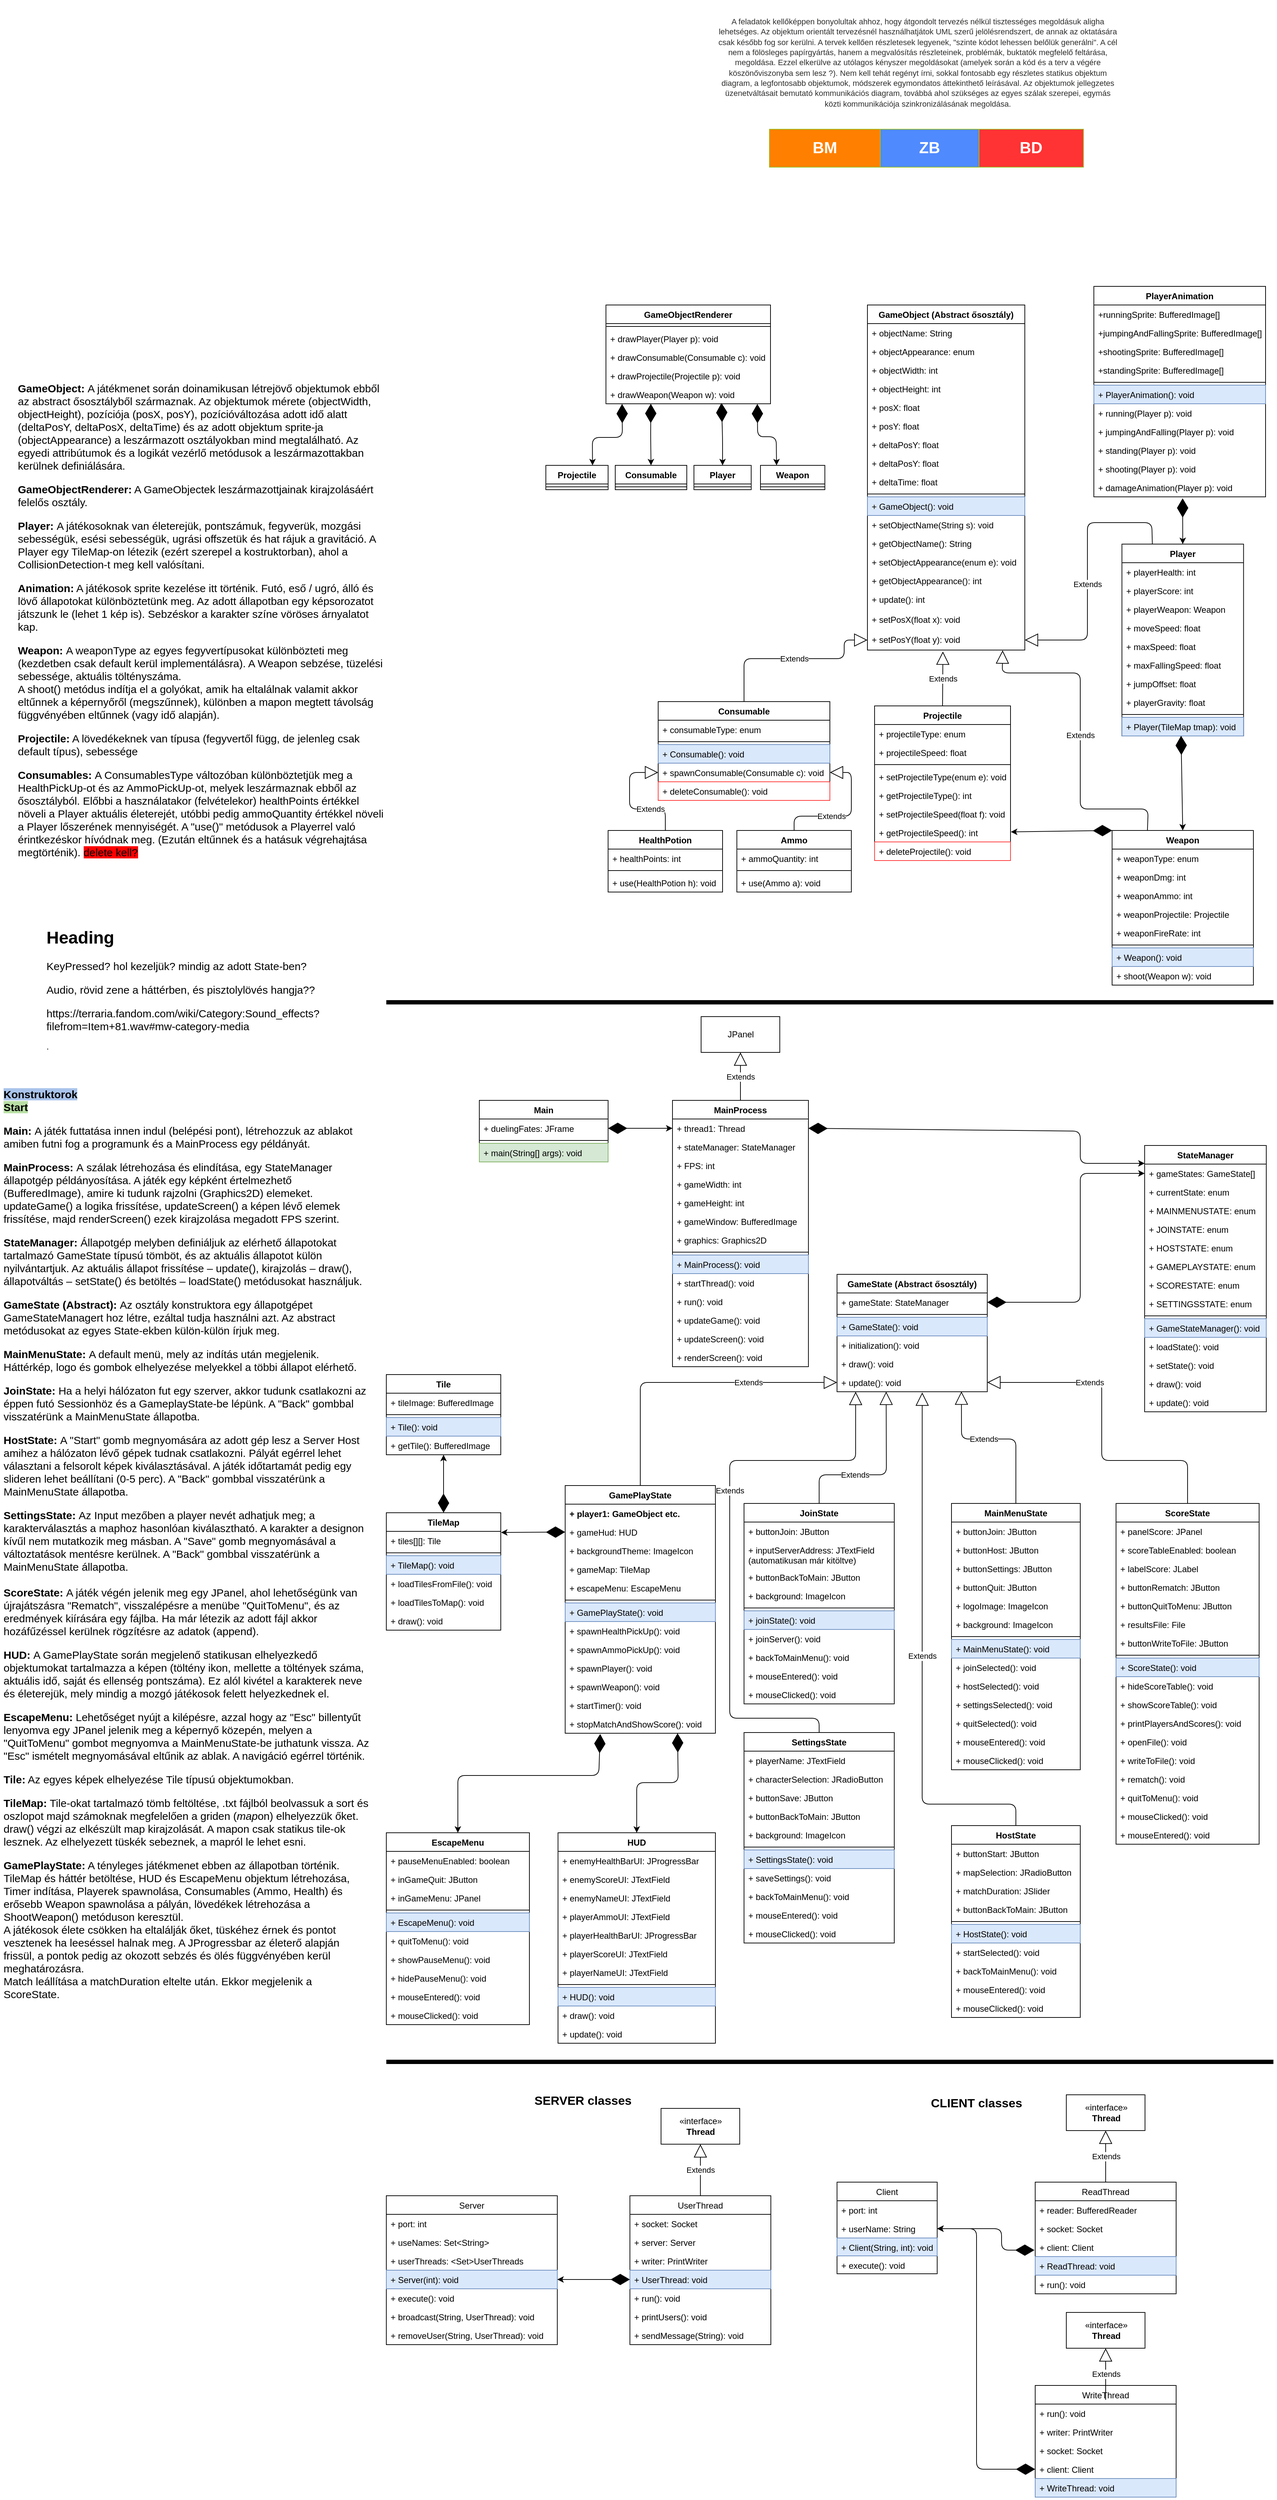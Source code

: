 <mxfile version="14.5.1" type="device"><diagram id="C5RBs43oDa-KdzZeNtuy" name="Page-1"><mxGraphModel dx="5205" dy="1089" grid="1" gridSize="10" guides="1" tooltips="1" connect="1" arrows="1" fold="1" page="1" pageScale="1" pageWidth="3300" pageHeight="4681" math="0" shadow="0"><root><mxCell id="WIyWlLk6GJQsqaUBKTNV-0"/><mxCell id="WIyWlLk6GJQsqaUBKTNV-1" parent="WIyWlLk6GJQsqaUBKTNV-0"/><mxCell id="JeZtBRn4ZJVJt3xqNd3d-0" value="GameObject (Abstract ősosztály)" style="swimlane;fontStyle=1;align=center;verticalAlign=top;childLayout=stackLayout;horizontal=1;startSize=26;horizontalStack=0;resizeParent=1;resizeParentMax=0;resizeLast=0;collapsible=1;marginBottom=0;" parent="WIyWlLk6GJQsqaUBKTNV-1" vertex="1"><mxGeometry x="832.5" y="506" width="220" height="482" as="geometry"><mxRectangle x="430" y="140" width="220" height="26" as="alternateBounds"/></mxGeometry></mxCell><mxCell id="JeZtBRn4ZJVJt3xqNd3d-1" value="+ objectName: String" style="text;strokeColor=none;fillColor=none;align=left;verticalAlign=top;spacingLeft=4;spacingRight=4;overflow=hidden;rotatable=0;points=[[0,0.5],[1,0.5]];portConstraint=eastwest;" parent="JeZtBRn4ZJVJt3xqNd3d-0" vertex="1"><mxGeometry y="26" width="220" height="26" as="geometry"/></mxCell><mxCell id="JeZtBRn4ZJVJt3xqNd3d-256" value="+ objectAppearance: enum" style="text;strokeColor=none;fillColor=none;align=left;verticalAlign=top;spacingLeft=4;spacingRight=4;overflow=hidden;rotatable=0;points=[[0,0.5],[1,0.5]];portConstraint=eastwest;" parent="JeZtBRn4ZJVJt3xqNd3d-0" vertex="1"><mxGeometry y="52" width="220" height="26" as="geometry"/></mxCell><mxCell id="JeZtBRn4ZJVJt3xqNd3d-316" value="+ objectWidth: int" style="text;strokeColor=none;fillColor=none;align=left;verticalAlign=top;spacingLeft=4;spacingRight=4;overflow=hidden;rotatable=0;points=[[0,0.5],[1,0.5]];portConstraint=eastwest;" parent="JeZtBRn4ZJVJt3xqNd3d-0" vertex="1"><mxGeometry y="78" width="220" height="26" as="geometry"/></mxCell><mxCell id="JeZtBRn4ZJVJt3xqNd3d-317" value="+ objectHeight: int" style="text;strokeColor=none;fillColor=none;align=left;verticalAlign=top;spacingLeft=4;spacingRight=4;overflow=hidden;rotatable=0;points=[[0,0.5],[1,0.5]];portConstraint=eastwest;" parent="JeZtBRn4ZJVJt3xqNd3d-0" vertex="1"><mxGeometry y="104" width="220" height="26" as="geometry"/></mxCell><mxCell id="JeZtBRn4ZJVJt3xqNd3d-257" value="+ posX: float" style="text;strokeColor=none;fillColor=none;align=left;verticalAlign=top;spacingLeft=4;spacingRight=4;overflow=hidden;rotatable=0;points=[[0,0.5],[1,0.5]];portConstraint=eastwest;" parent="JeZtBRn4ZJVJt3xqNd3d-0" vertex="1"><mxGeometry y="130" width="220" height="26" as="geometry"/></mxCell><mxCell id="JeZtBRn4ZJVJt3xqNd3d-258" value="+ posY: float" style="text;strokeColor=none;fillColor=none;align=left;verticalAlign=top;spacingLeft=4;spacingRight=4;overflow=hidden;rotatable=0;points=[[0,0.5],[1,0.5]];portConstraint=eastwest;" parent="JeZtBRn4ZJVJt3xqNd3d-0" vertex="1"><mxGeometry y="156" width="220" height="26" as="geometry"/></mxCell><mxCell id="JeZtBRn4ZJVJt3xqNd3d-259" value="+ deltaPosY: float" style="text;strokeColor=none;fillColor=none;align=left;verticalAlign=top;spacingLeft=4;spacingRight=4;overflow=hidden;rotatable=0;points=[[0,0.5],[1,0.5]];portConstraint=eastwest;" parent="JeZtBRn4ZJVJt3xqNd3d-0" vertex="1"><mxGeometry y="182" width="220" height="26" as="geometry"/></mxCell><mxCell id="JeZtBRn4ZJVJt3xqNd3d-260" value="+ deltaPosY: float" style="text;strokeColor=none;fillColor=none;align=left;verticalAlign=top;spacingLeft=4;spacingRight=4;overflow=hidden;rotatable=0;points=[[0,0.5],[1,0.5]];portConstraint=eastwest;" parent="JeZtBRn4ZJVJt3xqNd3d-0" vertex="1"><mxGeometry y="208" width="220" height="26" as="geometry"/></mxCell><mxCell id="Zpp8Stq3liSMn8kAWy63-0" value="+ deltaTime: float" style="text;strokeColor=none;fillColor=none;align=left;verticalAlign=top;spacingLeft=4;spacingRight=4;overflow=hidden;rotatable=0;points=[[0,0.5],[1,0.5]];portConstraint=eastwest;" parent="JeZtBRn4ZJVJt3xqNd3d-0" vertex="1"><mxGeometry y="234" width="220" height="26" as="geometry"/></mxCell><mxCell id="JeZtBRn4ZJVJt3xqNd3d-2" value="" style="line;strokeWidth=1;fillColor=none;align=left;verticalAlign=middle;spacingTop=-1;spacingLeft=3;spacingRight=3;rotatable=0;labelPosition=right;points=[];portConstraint=eastwest;" parent="JeZtBRn4ZJVJt3xqNd3d-0" vertex="1"><mxGeometry y="260" width="220" height="8" as="geometry"/></mxCell><mxCell id="JeZtBRn4ZJVJt3xqNd3d-3" value="+ GameObject(): void" style="text;strokeColor=#6c8ebf;fillColor=#dae8fc;align=left;verticalAlign=top;spacingLeft=4;spacingRight=4;overflow=hidden;rotatable=0;points=[[0,0.5],[1,0.5]];portConstraint=eastwest;" parent="JeZtBRn4ZJVJt3xqNd3d-0" vertex="1"><mxGeometry y="268" width="220" height="26" as="geometry"/></mxCell><mxCell id="T7LQ-TurbzekTdMYVXfk-73" value="+ setObjectName(String s): void" style="text;strokeColor=none;fillColor=none;align=left;verticalAlign=top;spacingLeft=4;spacingRight=4;overflow=hidden;rotatable=0;points=[[0,0.5],[1,0.5]];portConstraint=eastwest;" parent="JeZtBRn4ZJVJt3xqNd3d-0" vertex="1"><mxGeometry y="294" width="220" height="26" as="geometry"/></mxCell><mxCell id="JeZtBRn4ZJVJt3xqNd3d-261" value="+ getObjectName(): String" style="text;strokeColor=none;fillColor=none;align=left;verticalAlign=top;spacingLeft=4;spacingRight=4;overflow=hidden;rotatable=0;points=[[0,0.5],[1,0.5]];portConstraint=eastwest;" parent="JeZtBRn4ZJVJt3xqNd3d-0" vertex="1"><mxGeometry y="320" width="220" height="26" as="geometry"/></mxCell><mxCell id="JeZtBRn4ZJVJt3xqNd3d-262" value="+ setObjectAppearance(enum e): void" style="text;strokeColor=none;fillColor=none;align=left;verticalAlign=top;spacingLeft=4;spacingRight=4;overflow=hidden;rotatable=0;points=[[0,0.5],[1,0.5]];portConstraint=eastwest;" parent="JeZtBRn4ZJVJt3xqNd3d-0" vertex="1"><mxGeometry y="346" width="220" height="26" as="geometry"/></mxCell><mxCell id="JeZtBRn4ZJVJt3xqNd3d-263" value="+ getObjectAppearance(): int" style="text;strokeColor=none;fillColor=none;align=left;verticalAlign=top;spacingLeft=4;spacingRight=4;overflow=hidden;rotatable=0;points=[[0,0.5],[1,0.5]];portConstraint=eastwest;" parent="JeZtBRn4ZJVJt3xqNd3d-0" vertex="1"><mxGeometry y="372" width="220" height="26" as="geometry"/></mxCell><mxCell id="JeZtBRn4ZJVJt3xqNd3d-321" value="+ update(): int" style="text;strokeColor=none;fillColor=none;align=left;verticalAlign=top;spacingLeft=4;spacingRight=4;overflow=hidden;rotatable=0;points=[[0,0.5],[1,0.5]];portConstraint=eastwest;" parent="JeZtBRn4ZJVJt3xqNd3d-0" vertex="1"><mxGeometry y="398" width="220" height="28" as="geometry"/></mxCell><mxCell id="JeZtBRn4ZJVJt3xqNd3d-322" value="+ setPosX(float x): void" style="text;strokeColor=none;fillColor=none;align=left;verticalAlign=top;spacingLeft=4;spacingRight=4;overflow=hidden;rotatable=0;points=[[0,0.5],[1,0.5]];portConstraint=eastwest;" parent="JeZtBRn4ZJVJt3xqNd3d-0" vertex="1"><mxGeometry y="426" width="220" height="28" as="geometry"/></mxCell><mxCell id="JeZtBRn4ZJVJt3xqNd3d-320" value="+ setPosY(float y): void" style="text;strokeColor=none;fillColor=none;align=left;verticalAlign=top;spacingLeft=4;spacingRight=4;overflow=hidden;rotatable=0;points=[[0,0.5],[1,0.5]];portConstraint=eastwest;" parent="JeZtBRn4ZJVJt3xqNd3d-0" vertex="1"><mxGeometry y="454" width="220" height="28" as="geometry"/></mxCell><mxCell id="JeZtBRn4ZJVJt3xqNd3d-265" value="Projectile" style="swimlane;fontStyle=1;align=center;verticalAlign=top;childLayout=stackLayout;horizontal=1;startSize=26;horizontalStack=0;resizeParent=1;resizeParentMax=0;resizeLast=0;collapsible=1;marginBottom=0;" parent="WIyWlLk6GJQsqaUBKTNV-1" vertex="1"><mxGeometry x="842.5" y="1066" width="190" height="216" as="geometry"/></mxCell><mxCell id="JeZtBRn4ZJVJt3xqNd3d-266" value="+ projectileType: enum" style="text;strokeColor=none;fillColor=none;align=left;verticalAlign=top;spacingLeft=4;spacingRight=4;overflow=hidden;rotatable=0;points=[[0,0.5],[1,0.5]];portConstraint=eastwest;" parent="JeZtBRn4ZJVJt3xqNd3d-265" vertex="1"><mxGeometry y="26" width="190" height="26" as="geometry"/></mxCell><mxCell id="JeZtBRn4ZJVJt3xqNd3d-269" value="+ projectileSpeed: float" style="text;strokeColor=none;fillColor=none;align=left;verticalAlign=top;spacingLeft=4;spacingRight=4;overflow=hidden;rotatable=0;points=[[0,0.5],[1,0.5]];portConstraint=eastwest;" parent="JeZtBRn4ZJVJt3xqNd3d-265" vertex="1"><mxGeometry y="52" width="190" height="26" as="geometry"/></mxCell><mxCell id="JeZtBRn4ZJVJt3xqNd3d-267" value="" style="line;strokeWidth=1;fillColor=none;align=left;verticalAlign=middle;spacingTop=-1;spacingLeft=3;spacingRight=3;rotatable=0;labelPosition=right;points=[];portConstraint=eastwest;" parent="JeZtBRn4ZJVJt3xqNd3d-265" vertex="1"><mxGeometry y="78" width="190" height="8" as="geometry"/></mxCell><mxCell id="JeZtBRn4ZJVJt3xqNd3d-268" value="+ setProjectileType(enum e): void" style="text;strokeColor=none;fillColor=none;align=left;verticalAlign=top;spacingLeft=4;spacingRight=4;overflow=hidden;rotatable=0;points=[[0,0.5],[1,0.5]];portConstraint=eastwest;" parent="JeZtBRn4ZJVJt3xqNd3d-265" vertex="1"><mxGeometry y="86" width="190" height="26" as="geometry"/></mxCell><mxCell id="JeZtBRn4ZJVJt3xqNd3d-272" value="+ getProjectileType(): int" style="text;strokeColor=none;fillColor=none;align=left;verticalAlign=top;spacingLeft=4;spacingRight=4;overflow=hidden;rotatable=0;points=[[0,0.5],[1,0.5]];portConstraint=eastwest;" parent="JeZtBRn4ZJVJt3xqNd3d-265" vertex="1"><mxGeometry y="112" width="190" height="26" as="geometry"/></mxCell><mxCell id="JeZtBRn4ZJVJt3xqNd3d-271" value="+ setProjectileSpeed(float f): void" style="text;strokeColor=none;fillColor=none;align=left;verticalAlign=top;spacingLeft=4;spacingRight=4;overflow=hidden;rotatable=0;points=[[0,0.5],[1,0.5]];portConstraint=eastwest;" parent="JeZtBRn4ZJVJt3xqNd3d-265" vertex="1"><mxGeometry y="138" width="190" height="26" as="geometry"/></mxCell><mxCell id="JeZtBRn4ZJVJt3xqNd3d-270" value="+ getProjectileSpeed(): int" style="text;strokeColor=none;fillColor=none;align=left;verticalAlign=top;spacingLeft=4;spacingRight=4;overflow=hidden;rotatable=0;points=[[0,0.5],[1,0.5]];portConstraint=eastwest;" parent="JeZtBRn4ZJVJt3xqNd3d-265" vertex="1"><mxGeometry y="164" width="190" height="26" as="geometry"/></mxCell><mxCell id="T7LQ-TurbzekTdMYVXfk-82" value="+ deleteProjectile(): void" style="text;fillColor=none;align=left;verticalAlign=top;spacingLeft=4;spacingRight=4;overflow=hidden;rotatable=0;points=[[0,0.5],[1,0.5]];portConstraint=eastwest;strokeColor=#FF3333;strokeWidth=1;" parent="JeZtBRn4ZJVJt3xqNd3d-265" vertex="1"><mxGeometry y="190" width="190" height="26" as="geometry"/></mxCell><mxCell id="JeZtBRn4ZJVJt3xqNd3d-275" value="Extends" style="endArrow=block;endSize=16;endFill=0;html=1;exitX=0.5;exitY=0;exitDx=0;exitDy=0;" parent="WIyWlLk6GJQsqaUBKTNV-1" source="JeZtBRn4ZJVJt3xqNd3d-265" edge="1"><mxGeometry width="160" relative="1" as="geometry"><mxPoint x="982.5" y="1142" as="sourcePoint"/><mxPoint x="938" y="990" as="targetPoint"/></mxGeometry></mxCell><mxCell id="JeZtBRn4ZJVJt3xqNd3d-276" value="Consumable" style="swimlane;fontStyle=1;align=center;verticalAlign=top;childLayout=stackLayout;horizontal=1;startSize=26;horizontalStack=0;resizeParent=1;resizeParentMax=0;resizeLast=0;collapsible=1;marginBottom=0;" parent="WIyWlLk6GJQsqaUBKTNV-1" vertex="1"><mxGeometry x="540" y="1060" width="240" height="138" as="geometry"/></mxCell><mxCell id="JeZtBRn4ZJVJt3xqNd3d-277" value="+ consumableType: enum" style="text;strokeColor=none;fillColor=none;align=left;verticalAlign=top;spacingLeft=4;spacingRight=4;overflow=hidden;rotatable=0;points=[[0,0.5],[1,0.5]];portConstraint=eastwest;" parent="JeZtBRn4ZJVJt3xqNd3d-276" vertex="1"><mxGeometry y="26" width="240" height="26" as="geometry"/></mxCell><mxCell id="JeZtBRn4ZJVJt3xqNd3d-278" value="" style="line;strokeWidth=1;fillColor=none;align=left;verticalAlign=middle;spacingTop=-1;spacingLeft=3;spacingRight=3;rotatable=0;labelPosition=right;points=[];portConstraint=eastwest;" parent="JeZtBRn4ZJVJt3xqNd3d-276" vertex="1"><mxGeometry y="52" width="240" height="8" as="geometry"/></mxCell><mxCell id="T7LQ-TurbzekTdMYVXfk-81" value="+ Consumable(): void" style="text;strokeColor=#6c8ebf;fillColor=#dae8fc;align=left;verticalAlign=top;spacingLeft=4;spacingRight=4;overflow=hidden;rotatable=0;points=[[0,0.5],[1,0.5]];portConstraint=eastwest;" parent="JeZtBRn4ZJVJt3xqNd3d-276" vertex="1"><mxGeometry y="60" width="240" height="26" as="geometry"/></mxCell><mxCell id="Zpp8Stq3liSMn8kAWy63-38" value="+ spawnConsumable(Consumable c): void" style="text;strokeColor=none;fillColor=none;align=left;verticalAlign=top;spacingLeft=4;spacingRight=4;overflow=hidden;rotatable=0;points=[[0,0.5],[1,0.5]];portConstraint=eastwest;" parent="JeZtBRn4ZJVJt3xqNd3d-276" vertex="1"><mxGeometry y="86" width="240" height="26" as="geometry"/></mxCell><mxCell id="T7LQ-TurbzekTdMYVXfk-62" value="+ deleteConsumable(): void" style="text;fillColor=none;align=left;verticalAlign=top;spacingLeft=4;spacingRight=4;overflow=hidden;rotatable=0;points=[[0,0.5],[1,0.5]];portConstraint=eastwest;strokeColor=#FF3333;strokeWidth=1;" parent="JeZtBRn4ZJVJt3xqNd3d-276" vertex="1"><mxGeometry y="112" width="240" height="26" as="geometry"/></mxCell><mxCell id="JeZtBRn4ZJVJt3xqNd3d-280" value="Extends" style="endArrow=block;endSize=16;endFill=0;html=1;exitX=0.5;exitY=0;exitDx=0;exitDy=0;entryX=0;entryY=0.5;entryDx=0;entryDy=0;" parent="WIyWlLk6GJQsqaUBKTNV-1" source="JeZtBRn4ZJVJt3xqNd3d-276" target="JeZtBRn4ZJVJt3xqNd3d-320" edge="1"><mxGeometry width="160" relative="1" as="geometry"><mxPoint x="922.5" y="1365" as="sourcePoint"/><mxPoint x="832.5" y="962" as="targetPoint"/><Array as="points"><mxPoint x="660" y="1000"/><mxPoint x="800" y="1000"/><mxPoint x="800" y="974"/></Array></mxGeometry></mxCell><mxCell id="JeZtBRn4ZJVJt3xqNd3d-281" value="HealthPotion" style="swimlane;fontStyle=1;align=center;verticalAlign=top;childLayout=stackLayout;horizontal=1;startSize=26;horizontalStack=0;resizeParent=1;resizeParentMax=0;resizeLast=0;collapsible=1;marginBottom=0;" parent="WIyWlLk6GJQsqaUBKTNV-1" vertex="1"><mxGeometry x="470" y="1240" width="160" height="86" as="geometry"/></mxCell><mxCell id="JeZtBRn4ZJVJt3xqNd3d-282" value="+ healthPoints: int" style="text;strokeColor=none;fillColor=none;align=left;verticalAlign=top;spacingLeft=4;spacingRight=4;overflow=hidden;rotatable=0;points=[[0,0.5],[1,0.5]];portConstraint=eastwest;" parent="JeZtBRn4ZJVJt3xqNd3d-281" vertex="1"><mxGeometry y="26" width="160" height="26" as="geometry"/></mxCell><mxCell id="JeZtBRn4ZJVJt3xqNd3d-283" value="" style="line;strokeWidth=1;fillColor=none;align=left;verticalAlign=middle;spacingTop=-1;spacingLeft=3;spacingRight=3;rotatable=0;labelPosition=right;points=[];portConstraint=eastwest;" parent="JeZtBRn4ZJVJt3xqNd3d-281" vertex="1"><mxGeometry y="52" width="160" height="8" as="geometry"/></mxCell><mxCell id="Zpp8Stq3liSMn8kAWy63-37" value="+ use(HealthPotion h): void" style="text;strokeColor=none;fillColor=none;align=left;verticalAlign=top;spacingLeft=4;spacingRight=4;overflow=hidden;rotatable=0;points=[[0,0.5],[1,0.5]];portConstraint=eastwest;" parent="JeZtBRn4ZJVJt3xqNd3d-281" vertex="1"><mxGeometry y="60" width="160" height="26" as="geometry"/></mxCell><mxCell id="JeZtBRn4ZJVJt3xqNd3d-285" value="Ammo" style="swimlane;fontStyle=1;align=center;verticalAlign=top;childLayout=stackLayout;horizontal=1;startSize=26;horizontalStack=0;resizeParent=1;resizeParentMax=0;resizeLast=0;collapsible=1;marginBottom=0;" parent="WIyWlLk6GJQsqaUBKTNV-1" vertex="1"><mxGeometry x="650" y="1240" width="160" height="86" as="geometry"/></mxCell><mxCell id="JeZtBRn4ZJVJt3xqNd3d-286" value="+ ammoQuantity: int" style="text;strokeColor=none;fillColor=none;align=left;verticalAlign=top;spacingLeft=4;spacingRight=4;overflow=hidden;rotatable=0;points=[[0,0.5],[1,0.5]];portConstraint=eastwest;" parent="JeZtBRn4ZJVJt3xqNd3d-285" vertex="1"><mxGeometry y="26" width="160" height="26" as="geometry"/></mxCell><mxCell id="JeZtBRn4ZJVJt3xqNd3d-287" value="" style="line;strokeWidth=1;fillColor=none;align=left;verticalAlign=middle;spacingTop=-1;spacingLeft=3;spacingRight=3;rotatable=0;labelPosition=right;points=[];portConstraint=eastwest;" parent="JeZtBRn4ZJVJt3xqNd3d-285" vertex="1"><mxGeometry y="52" width="160" height="8" as="geometry"/></mxCell><mxCell id="_JxZ4ZDpzI68w7kfM63D-3" value="+ use(Ammo a): void" style="text;strokeColor=none;fillColor=none;align=left;verticalAlign=top;spacingLeft=4;spacingRight=4;overflow=hidden;rotatable=0;points=[[0,0.5],[1,0.5]];portConstraint=eastwest;" parent="JeZtBRn4ZJVJt3xqNd3d-285" vertex="1"><mxGeometry y="60" width="160" height="26" as="geometry"/></mxCell><mxCell id="JeZtBRn4ZJVJt3xqNd3d-289" value="Extends" style="endArrow=block;endSize=16;endFill=0;html=1;exitX=0.5;exitY=0;exitDx=0;exitDy=0;entryX=1;entryY=0.5;entryDx=0;entryDy=0;" parent="WIyWlLk6GJQsqaUBKTNV-1" source="JeZtBRn4ZJVJt3xqNd3d-285" target="Zpp8Stq3liSMn8kAWy63-38" edge="1"><mxGeometry x="-0.251" width="160" relative="1" as="geometry"><mxPoint x="676.5" y="1292" as="sourcePoint"/><mxPoint x="705.46" y="1238.988" as="targetPoint"/><Array as="points"><mxPoint x="730" y="1220"/><mxPoint x="810" y="1220"/><mxPoint x="810" y="1159"/></Array><mxPoint as="offset"/></mxGeometry></mxCell><mxCell id="JeZtBRn4ZJVJt3xqNd3d-290" value="&lt;span style=&quot;font-weight: 400&quot;&gt;Extends&lt;/span&gt;" style="endArrow=block;endSize=16;endFill=0;html=1;exitX=0.5;exitY=0;exitDx=0;exitDy=0;fontStyle=1;entryX=0;entryY=0.5;entryDx=0;entryDy=0;" parent="WIyWlLk6GJQsqaUBKTNV-1" source="JeZtBRn4ZJVJt3xqNd3d-281" target="Zpp8Stq3liSMn8kAWy63-38" edge="1"><mxGeometry x="-0.401" width="160" relative="1" as="geometry"><mxPoint x="628.42" y="1292" as="sourcePoint"/><mxPoint x="590" y="1154" as="targetPoint"/><Array as="points"><mxPoint x="550" y="1210"/><mxPoint x="500" y="1210"/><mxPoint x="500" y="1159"/></Array><mxPoint as="offset"/></mxGeometry></mxCell><mxCell id="JeZtBRn4ZJVJt3xqNd3d-291" value="Weapon" style="swimlane;fontStyle=1;align=center;verticalAlign=top;childLayout=stackLayout;horizontal=1;startSize=26;horizontalStack=0;resizeParent=1;resizeParentMax=0;resizeLast=0;collapsible=1;marginBottom=0;" parent="WIyWlLk6GJQsqaUBKTNV-1" vertex="1"><mxGeometry x="1174.5" y="1240" width="197.5" height="216" as="geometry"/></mxCell><mxCell id="JeZtBRn4ZJVJt3xqNd3d-292" value="+ weaponType: enum" style="text;strokeColor=none;fillColor=none;align=left;verticalAlign=top;spacingLeft=4;spacingRight=4;overflow=hidden;rotatable=0;points=[[0,0.5],[1,0.5]];portConstraint=eastwest;" parent="JeZtBRn4ZJVJt3xqNd3d-291" vertex="1"><mxGeometry y="26" width="197.5" height="26" as="geometry"/></mxCell><mxCell id="JeZtBRn4ZJVJt3xqNd3d-296" value="+ weaponDmg: int" style="text;strokeColor=none;fillColor=none;align=left;verticalAlign=top;spacingLeft=4;spacingRight=4;overflow=hidden;rotatable=0;points=[[0,0.5],[1,0.5]];portConstraint=eastwest;" parent="JeZtBRn4ZJVJt3xqNd3d-291" vertex="1"><mxGeometry y="52" width="197.5" height="26" as="geometry"/></mxCell><mxCell id="JeZtBRn4ZJVJt3xqNd3d-297" value="+ weaponAmmo: int" style="text;strokeColor=none;fillColor=none;align=left;verticalAlign=top;spacingLeft=4;spacingRight=4;overflow=hidden;rotatable=0;points=[[0,0.5],[1,0.5]];portConstraint=eastwest;" parent="JeZtBRn4ZJVJt3xqNd3d-291" vertex="1"><mxGeometry y="78" width="197.5" height="26" as="geometry"/></mxCell><mxCell id="JeZtBRn4ZJVJt3xqNd3d-298" value="+ weaponProjectile: Projectile" style="text;strokeColor=none;fillColor=none;align=left;verticalAlign=top;spacingLeft=4;spacingRight=4;overflow=hidden;rotatable=0;points=[[0,0.5],[1,0.5]];portConstraint=eastwest;" parent="JeZtBRn4ZJVJt3xqNd3d-291" vertex="1"><mxGeometry y="104" width="197.5" height="26" as="geometry"/></mxCell><mxCell id="JeZtBRn4ZJVJt3xqNd3d-299" value="+ weaponFireRate: int" style="text;strokeColor=none;fillColor=none;align=left;verticalAlign=top;spacingLeft=4;spacingRight=4;overflow=hidden;rotatable=0;points=[[0,0.5],[1,0.5]];portConstraint=eastwest;" parent="JeZtBRn4ZJVJt3xqNd3d-291" vertex="1"><mxGeometry y="130" width="197.5" height="26" as="geometry"/></mxCell><mxCell id="JeZtBRn4ZJVJt3xqNd3d-293" value="" style="line;strokeWidth=1;fillColor=none;align=left;verticalAlign=middle;spacingTop=-1;spacingLeft=3;spacingRight=3;rotatable=0;labelPosition=right;points=[];portConstraint=eastwest;" parent="JeZtBRn4ZJVJt3xqNd3d-291" vertex="1"><mxGeometry y="156" width="197.5" height="8" as="geometry"/></mxCell><mxCell id="Zpp8Stq3liSMn8kAWy63-36" value="+ Weapon(): void" style="text;strokeColor=#6c8ebf;fillColor=#dae8fc;align=left;verticalAlign=top;spacingLeft=4;spacingRight=4;overflow=hidden;rotatable=0;points=[[0,0.5],[1,0.5]];portConstraint=eastwest;" parent="JeZtBRn4ZJVJt3xqNd3d-291" vertex="1"><mxGeometry y="164" width="197.5" height="26" as="geometry"/></mxCell><mxCell id="T7LQ-TurbzekTdMYVXfk-74" value="+ shoot(Weapon w): void" style="text;strokeColor=none;fillColor=none;align=left;verticalAlign=top;spacingLeft=4;spacingRight=4;overflow=hidden;rotatable=0;points=[[0,0.5],[1,0.5]];portConstraint=eastwest;" parent="JeZtBRn4ZJVJt3xqNd3d-291" vertex="1"><mxGeometry y="190" width="197.5" height="26" as="geometry"/></mxCell><mxCell id="JeZtBRn4ZJVJt3xqNd3d-295" value="Extends" style="endArrow=block;endSize=16;endFill=0;html=1;exitX=0.25;exitY=0;exitDx=0;exitDy=0;entryX=0.859;entryY=1.014;entryDx=0;entryDy=0;entryPerimeter=0;" parent="WIyWlLk6GJQsqaUBKTNV-1" source="JeZtBRn4ZJVJt3xqNd3d-291" target="JeZtBRn4ZJVJt3xqNd3d-320" edge="1"><mxGeometry width="160" relative="1" as="geometry"><mxPoint x="1012.5" y="1052" as="sourcePoint"/><mxPoint x="1021" y="970" as="targetPoint"/><Array as="points"><mxPoint x="1225" y="1210"/><mxPoint x="1130" y="1210"/><mxPoint x="1130" y="1020"/><mxPoint x="1021" y="1020"/></Array></mxGeometry></mxCell><mxCell id="JeZtBRn4ZJVJt3xqNd3d-300" value="Player" style="swimlane;fontStyle=1;align=center;verticalAlign=top;childLayout=stackLayout;horizontal=1;startSize=26;horizontalStack=0;resizeParent=1;resizeParentMax=0;resizeLast=0;collapsible=1;marginBottom=0;" parent="WIyWlLk6GJQsqaUBKTNV-1" vertex="1"><mxGeometry x="1188.25" y="840" width="170" height="268" as="geometry"/></mxCell><mxCell id="JeZtBRn4ZJVJt3xqNd3d-301" value="+ playerHealth: int" style="text;strokeColor=none;fillColor=none;align=left;verticalAlign=top;spacingLeft=4;spacingRight=4;overflow=hidden;rotatable=0;points=[[0,0.5],[1,0.5]];portConstraint=eastwest;" parent="JeZtBRn4ZJVJt3xqNd3d-300" vertex="1"><mxGeometry y="26" width="170" height="26" as="geometry"/></mxCell><mxCell id="JeZtBRn4ZJVJt3xqNd3d-302" value="+ playerScore: int" style="text;strokeColor=none;fillColor=none;align=left;verticalAlign=top;spacingLeft=4;spacingRight=4;overflow=hidden;rotatable=0;points=[[0,0.5],[1,0.5]];portConstraint=eastwest;" parent="JeZtBRn4ZJVJt3xqNd3d-300" vertex="1"><mxGeometry y="52" width="170" height="26" as="geometry"/></mxCell><mxCell id="JeZtBRn4ZJVJt3xqNd3d-303" value="+ playerWeapon: Weapon" style="text;strokeColor=none;fillColor=none;align=left;verticalAlign=top;spacingLeft=4;spacingRight=4;overflow=hidden;rotatable=0;points=[[0,0.5],[1,0.5]];portConstraint=eastwest;" parent="JeZtBRn4ZJVJt3xqNd3d-300" vertex="1"><mxGeometry y="78" width="170" height="26" as="geometry"/></mxCell><mxCell id="JeZtBRn4ZJVJt3xqNd3d-311" value="+ moveSpeed: float" style="text;strokeColor=none;fillColor=none;align=left;verticalAlign=top;spacingLeft=4;spacingRight=4;overflow=hidden;rotatable=0;points=[[0,0.5],[1,0.5]];portConstraint=eastwest;" parent="JeZtBRn4ZJVJt3xqNd3d-300" vertex="1"><mxGeometry y="104" width="170" height="26" as="geometry"/></mxCell><mxCell id="JeZtBRn4ZJVJt3xqNd3d-315" value="+ maxSpeed: float" style="text;strokeColor=none;fillColor=none;align=left;verticalAlign=top;spacingLeft=4;spacingRight=4;overflow=hidden;rotatable=0;points=[[0,0.5],[1,0.5]];portConstraint=eastwest;" parent="JeZtBRn4ZJVJt3xqNd3d-300" vertex="1"><mxGeometry y="130" width="170" height="26" as="geometry"/></mxCell><mxCell id="JeZtBRn4ZJVJt3xqNd3d-312" value="+ maxFallingSpeed: float" style="text;strokeColor=none;fillColor=none;align=left;verticalAlign=top;spacingLeft=4;spacingRight=4;overflow=hidden;rotatable=0;points=[[0,0.5],[1,0.5]];portConstraint=eastwest;" parent="JeZtBRn4ZJVJt3xqNd3d-300" vertex="1"><mxGeometry y="156" width="170" height="26" as="geometry"/></mxCell><mxCell id="JeZtBRn4ZJVJt3xqNd3d-313" value="+ jumpOffset: float" style="text;strokeColor=none;fillColor=none;align=left;verticalAlign=top;spacingLeft=4;spacingRight=4;overflow=hidden;rotatable=0;points=[[0,0.5],[1,0.5]];portConstraint=eastwest;" parent="JeZtBRn4ZJVJt3xqNd3d-300" vertex="1"><mxGeometry y="182" width="170" height="26" as="geometry"/></mxCell><mxCell id="JeZtBRn4ZJVJt3xqNd3d-314" value="+ playerGravity: float&#10;" style="text;strokeColor=none;fillColor=none;align=left;verticalAlign=top;spacingLeft=4;spacingRight=4;overflow=hidden;rotatable=0;points=[[0,0.5],[1,0.5]];portConstraint=eastwest;" parent="JeZtBRn4ZJVJt3xqNd3d-300" vertex="1"><mxGeometry y="208" width="170" height="26" as="geometry"/></mxCell><mxCell id="JeZtBRn4ZJVJt3xqNd3d-306" value="" style="line;strokeWidth=1;fillColor=none;align=left;verticalAlign=middle;spacingTop=-1;spacingLeft=3;spacingRight=3;rotatable=0;labelPosition=right;points=[];portConstraint=eastwest;" parent="JeZtBRn4ZJVJt3xqNd3d-300" vertex="1"><mxGeometry y="234" width="170" height="8" as="geometry"/></mxCell><mxCell id="T7LQ-TurbzekTdMYVXfk-65" value="+ Player(TileMap tmap): void" style="text;strokeColor=#6c8ebf;fillColor=#dae8fc;align=left;verticalAlign=top;spacingLeft=4;spacingRight=4;overflow=hidden;rotatable=0;points=[[0,0.5],[1,0.5]];portConstraint=eastwest;" parent="JeZtBRn4ZJVJt3xqNd3d-300" vertex="1"><mxGeometry y="242" width="170" height="26" as="geometry"/></mxCell><mxCell id="JeZtBRn4ZJVJt3xqNd3d-308" value="Extends" style="endArrow=block;endSize=16;endFill=0;html=1;entryX=1;entryY=0.5;entryDx=0;entryDy=0;exitX=0.25;exitY=0;exitDx=0;exitDy=0;" parent="WIyWlLk6GJQsqaUBKTNV-1" source="JeZtBRn4ZJVJt3xqNd3d-300" target="JeZtBRn4ZJVJt3xqNd3d-320" edge="1"><mxGeometry x="0.112" width="160" relative="1" as="geometry"><mxPoint x="1183" y="926" as="sourcePoint"/><mxPoint x="1072.5" y="916" as="targetPoint"/><Array as="points"><mxPoint x="1230" y="810"/><mxPoint x="1180" y="810"/><mxPoint x="1140" y="810"/><mxPoint x="1140" y="900"/><mxPoint x="1140" y="974"/></Array><mxPoint as="offset"/></mxGeometry></mxCell><mxCell id="JeZtBRn4ZJVJt3xqNd3d-323" value="TileMap" style="swimlane;fontStyle=1;align=center;verticalAlign=top;childLayout=stackLayout;horizontal=1;startSize=26;horizontalStack=0;resizeParent=1;resizeParentMax=0;resizeLast=0;collapsible=1;marginBottom=0;" parent="WIyWlLk6GJQsqaUBKTNV-1" vertex="1"><mxGeometry x="160" y="2193" width="160" height="164" as="geometry"/></mxCell><mxCell id="JeZtBRn4ZJVJt3xqNd3d-324" value="+ tiles[][]: Tile" style="text;strokeColor=none;fillColor=none;align=left;verticalAlign=top;spacingLeft=4;spacingRight=4;overflow=hidden;rotatable=0;points=[[0,0.5],[1,0.5]];portConstraint=eastwest;" parent="JeZtBRn4ZJVJt3xqNd3d-323" vertex="1"><mxGeometry y="26" width="160" height="26" as="geometry"/></mxCell><mxCell id="JeZtBRn4ZJVJt3xqNd3d-325" value="" style="line;strokeWidth=1;fillColor=none;align=left;verticalAlign=middle;spacingTop=-1;spacingLeft=3;spacingRight=3;rotatable=0;labelPosition=right;points=[];portConstraint=eastwest;" parent="JeZtBRn4ZJVJt3xqNd3d-323" vertex="1"><mxGeometry y="52" width="160" height="8" as="geometry"/></mxCell><mxCell id="T7LQ-TurbzekTdMYVXfk-5" value="+ TileMap(): void" style="text;strokeColor=#6c8ebf;fillColor=#dae8fc;align=left;verticalAlign=top;spacingLeft=4;spacingRight=4;overflow=hidden;rotatable=0;points=[[0,0.5],[1,0.5]];portConstraint=eastwest;" parent="JeZtBRn4ZJVJt3xqNd3d-323" vertex="1"><mxGeometry y="60" width="160" height="26" as="geometry"/></mxCell><mxCell id="T7LQ-TurbzekTdMYVXfk-3" value="+ loadTilesFromFile(): void" style="text;strokeColor=none;fillColor=none;align=left;verticalAlign=top;spacingLeft=4;spacingRight=4;overflow=hidden;rotatable=0;points=[[0,0.5],[1,0.5]];portConstraint=eastwest;" parent="JeZtBRn4ZJVJt3xqNd3d-323" vertex="1"><mxGeometry y="86" width="160" height="26" as="geometry"/></mxCell><mxCell id="T7LQ-TurbzekTdMYVXfk-4" value="+ loadTilesToMap(): void" style="text;strokeColor=none;fillColor=none;align=left;verticalAlign=top;spacingLeft=4;spacingRight=4;overflow=hidden;rotatable=0;points=[[0,0.5],[1,0.5]];portConstraint=eastwest;" parent="JeZtBRn4ZJVJt3xqNd3d-323" vertex="1"><mxGeometry y="112" width="160" height="26" as="geometry"/></mxCell><mxCell id="JeZtBRn4ZJVJt3xqNd3d-326" value="+ draw(): void" style="text;strokeColor=none;fillColor=none;align=left;verticalAlign=top;spacingLeft=4;spacingRight=4;overflow=hidden;rotatable=0;points=[[0,0.5],[1,0.5]];portConstraint=eastwest;" parent="JeZtBRn4ZJVJt3xqNd3d-323" vertex="1"><mxGeometry y="138" width="160" height="26" as="geometry"/></mxCell><mxCell id="JeZtBRn4ZJVJt3xqNd3d-327" value="Tile" style="swimlane;fontStyle=1;align=center;verticalAlign=top;childLayout=stackLayout;horizontal=1;startSize=26;horizontalStack=0;resizeParent=1;resizeParentMax=0;resizeLast=0;collapsible=1;marginBottom=0;" parent="WIyWlLk6GJQsqaUBKTNV-1" vertex="1"><mxGeometry x="160" y="2000" width="160" height="112" as="geometry"/></mxCell><mxCell id="T7LQ-TurbzekTdMYVXfk-0" value="+ tileImage: BufferedImage" style="text;strokeColor=none;fillColor=none;align=left;verticalAlign=top;spacingLeft=4;spacingRight=4;overflow=hidden;rotatable=0;points=[[0,0.5],[1,0.5]];portConstraint=eastwest;" parent="JeZtBRn4ZJVJt3xqNd3d-327" vertex="1"><mxGeometry y="26" width="160" height="26" as="geometry"/></mxCell><mxCell id="JeZtBRn4ZJVJt3xqNd3d-329" value="" style="line;strokeWidth=1;fillColor=none;align=left;verticalAlign=middle;spacingTop=-1;spacingLeft=3;spacingRight=3;rotatable=0;labelPosition=right;points=[];portConstraint=eastwest;" parent="JeZtBRn4ZJVJt3xqNd3d-327" vertex="1"><mxGeometry y="52" width="160" height="8" as="geometry"/></mxCell><mxCell id="T7LQ-TurbzekTdMYVXfk-2" value="+ Tile(): void" style="text;strokeColor=#6c8ebf;fillColor=#dae8fc;align=left;verticalAlign=top;spacingLeft=4;spacingRight=4;overflow=hidden;rotatable=0;points=[[0,0.5],[1,0.5]];portConstraint=eastwest;" parent="JeZtBRn4ZJVJt3xqNd3d-327" vertex="1"><mxGeometry y="60" width="160" height="26" as="geometry"/></mxCell><mxCell id="T7LQ-TurbzekTdMYVXfk-1" value="+ getTile(): BufferedImage " style="text;strokeColor=none;fillColor=none;align=left;verticalAlign=top;spacingLeft=4;spacingRight=4;overflow=hidden;rotatable=0;points=[[0,0.5],[1,0.5]];portConstraint=eastwest;" parent="JeZtBRn4ZJVJt3xqNd3d-327" vertex="1"><mxGeometry y="86" width="160" height="26" as="geometry"/></mxCell><mxCell id="JeZtBRn4ZJVJt3xqNd3d-332" value="&lt;p style=&quot;font-size: 15px&quot;&gt;&lt;b&gt;&lt;span style=&quot;background-color: rgb(169 , 196 , 235)&quot;&gt;Konstruktorok&lt;/span&gt;&lt;br&gt;&lt;span style=&quot;background-color: rgb(185 , 224 , 165)&quot;&gt;Start&lt;/span&gt;&lt;/b&gt;&lt;/p&gt;&lt;p style=&quot;font-size: 15px&quot;&gt;&lt;font style=&quot;font-size: 15px ; line-height: 70%&quot;&gt;&lt;b&gt;Main: &lt;/b&gt;A játék futtatása innen indul (belépési pont), létrehozzuk az ablakot amiben futni fog a programunk és a MainProcess egy példányát.&lt;/font&gt;&lt;/p&gt;&lt;p style=&quot;font-size: 15px&quot;&gt;&lt;font style=&quot;font-size: 15px ; line-height: 70%&quot;&gt;&lt;b&gt;MainProcess: &lt;/b&gt;A&amp;nbsp;szálak létrehozása és elindítása, egy StateManager állapotgép példányosítása. A játék egy képként értelmezhető (BufferedImage), amire ki tudunk rajzolni (Graphics2D) elemeket.&lt;br&gt;updateGame() a logika frissítése, updateScreen() a képen lévő elemek frissítése, majd renderScreen() ezek kirajzolása megadott FPS szerint.&lt;br&gt;&lt;/font&gt;&lt;/p&gt;&lt;p style=&quot;font-size: 15px&quot;&gt;&lt;font style=&quot;font-size: 15px ; line-height: 70%&quot;&gt;&lt;b&gt;StateManager: &lt;/b&gt;Állapotgép melyben definiáljuk az elérhető állapotokat tartalmazó GameState típusú tömböt, és az aktuális állapotot külön nyilvántartjuk. Az aktuális állapot frissítése – update(), kirajzolás – draw(), állapotváltás – setState() és betöltés – loadState() metódusokat használjuk.&amp;nbsp;&lt;/font&gt;&lt;/p&gt;&lt;p style=&quot;font-size: 15px&quot;&gt;&lt;font style=&quot;font-size: 15px ; line-height: 70%&quot;&gt;&lt;b&gt;GameState (Abstract):&lt;/b&gt;&amp;nbsp;Az osztály konstruktora egy állapotgépet GameStateManagert hoz létre, ezáltal tudja használni azt. Az abstract metódusokat az egyes State-ekben külön-külön írjuk meg.&lt;/font&gt;&lt;/p&gt;&lt;p style=&quot;font-size: 15px&quot;&gt;&lt;font style=&quot;font-size: 15px ; line-height: 70%&quot;&gt;&lt;b&gt;MainMenuState: &lt;/b&gt;A default menü, mely az indítás után megjelenik. Háttérkép, logo és gombok elhelyezése melyekkel a többi állapot elérhető.&lt;/font&gt;&lt;/p&gt;&lt;p style=&quot;font-size: 15px&quot;&gt;&lt;font style=&quot;font-size: 15px ; line-height: 70%&quot;&gt;&lt;b&gt;JoinState: &lt;/b&gt;Ha a helyi hálózaton fut egy szerver, akkor tudunk csatlakozni az éppen futó Sessionhöz és a GameplayState-be lépünk. A &quot;Back&quot; gombbal visszatérünk a MainMenuState állapotba.&lt;/font&gt;&lt;/p&gt;&lt;p style=&quot;font-size: 15px&quot;&gt;&lt;font style=&quot;font-size: 15px ; line-height: 70%&quot;&gt;&lt;b&gt;HostState:&lt;/b&gt;&amp;nbsp;A &quot;Start&quot; gomb megnyomására az adott gép lesz a Server Host amihez a hálózaton lévő gépek tudnak csatlakozni. Pályát egérrel lehet választani a felsorolt képek kiválasztásával. A játék időtartamát pedig egy slideren lehet beállítani (0-5 perc). A &quot;Back&quot; gombbal visszatérünk a MainMenuState állapotba.&amp;nbsp;&lt;/font&gt;&lt;/p&gt;&lt;b&gt;SettingsState: &lt;/b&gt;Az Input mezőben a player nevét adhatjuk meg; a karakterválasztás a maphoz hasonlóan kiválasztható. A karakter a designon kívűl nem mutatkozik meg másban. A &quot;Save&quot; gomb megnyomásával a változtatások mentésre kerülnek. A &quot;Back&quot; gombbal visszatérünk a MainMenuState állapotba.&amp;nbsp;&lt;br&gt;&lt;br&gt;&lt;b&gt;ScoreState:&lt;/b&gt;&amp;nbsp;A játék végén jelenik meg egy JPanel, ahol lehetőségünk van újrajátszásra &quot;Rematch&quot;, visszalépésre a menübe &quot;QuitToMenu&quot;, és az eredmények kiírására egy fájlba. Ha már létezik az adott fájl akkor hozáfűzéssel kerülnek rögzítésre az adatok (append).&lt;br&gt;&lt;p style=&quot;font-size: 15px&quot;&gt;&lt;b&gt;HUD: &lt;/b&gt;A GamePlayState során megjelenő statikusan elhelyezkedő objektumokat tartalmazza a képen (töltény ikon, mellette a töltények száma, aktuális idő, saját és ellenség pontszáma). Ez alól kivétel a karakterek neve és életerejük, mely mindig a mozgó játékosok felett helyezkednek el.&lt;/p&gt;&lt;p style=&quot;font-size: 15px&quot;&gt;&lt;font style=&quot;font-size: 15px ; line-height: 70%&quot;&gt;&lt;b&gt;EscapeMenu: &lt;/b&gt;Lehetőséget nyújt a kilépésre, azzal hogy az &quot;Esc&quot; billentyűt lenyomva egy JPanel jelenik meg a képernyő közepén, melyen a &quot;QuitToMenu&quot; gombot megnyomva a MainMenuState-be juthatunk vissza. Az &quot;Esc&quot; ismételt megnyomásával eltűnik az ablak. A navigáció egérrel történik.&lt;/font&gt;&lt;/p&gt;&lt;p style=&quot;font-size: 15px&quot;&gt;&lt;font style=&quot;font-size: 15px ; line-height: 70%&quot;&gt;&lt;b&gt;Tile:&lt;/b&gt; Az egyes képek elhelyezése Tile típusú objektumokban.&lt;/font&gt;&lt;/p&gt;&lt;p style=&quot;font-size: 15px&quot;&gt;&lt;font style=&quot;font-size: 15px ; line-height: 70%&quot;&gt;&lt;b&gt;TileMap:&lt;/b&gt; Tile-okat tartalmazó tömb feltöltése, .txt fájlból beolvassuk a sort és oszlopot majd számoknak megfelelően a griden (&lt;i&gt;map&lt;/i&gt;on) elhelyezzük őket.&lt;br&gt;&lt;/font&gt;&lt;span&gt;draw() végzi az elkészült map kirajzolását. A mapon csak statikus tile-ok lesznek. Az elhelyezett tüskék sebeznek, a mapról le lehet esni.&lt;/span&gt;&lt;/p&gt;&lt;p style=&quot;font-size: 15px&quot;&gt;&lt;b&gt;GamePlayState:&lt;/b&gt; A tényleges játékmenet ebben az állapotban történik.&amp;nbsp;&lt;br&gt;&lt;span&gt;TileMap és háttér betöltése, HUD és EscapeMenu objektum létrehozása, Timer indítása, Playerek spawnolása, Consumables (Ammo, Health) és erősebb Weapon spawnolása a pályán, lövedékek létrehozása a ShootWeapon() metóduson keresztül. &lt;br&gt;A játékosok élete csökken ha eltalálják őket, tüskéhez érnek és pontot vesztenek ha leeséssel halnak meg. A JProgressbar az életerő alapján frissül, a pontok pedig az okozott sebzés és ölés függvényében kerül meghatározásra.&lt;br&gt;&lt;/span&gt;&lt;span&gt;Match leállítása a matchDuration eltelte után. Ekkor megjelenik a ScoreState.&lt;/span&gt;&lt;/p&gt;" style="text;html=1;strokeColor=none;fillColor=none;spacing=5;spacingTop=-20;whiteSpace=wrap;overflow=hidden;rounded=0;fontSize=15;" parent="WIyWlLk6GJQsqaUBKTNV-1" vertex="1"><mxGeometry x="-380" y="1595" width="520" height="1295" as="geometry"/></mxCell><mxCell id="JeZtBRn4ZJVJt3xqNd3d-333" value="HUD" style="swimlane;fontStyle=1;align=center;verticalAlign=top;childLayout=stackLayout;horizontal=1;startSize=26;horizontalStack=0;resizeParent=1;resizeParentMax=0;resizeLast=0;collapsible=1;marginBottom=0;" parent="WIyWlLk6GJQsqaUBKTNV-1" vertex="1"><mxGeometry x="400" y="2640" width="220" height="294" as="geometry"/></mxCell><mxCell id="JeZtBRn4ZJVJt3xqNd3d-343" value="+ enemyHealthBarUI: JProgressBar " style="text;align=left;verticalAlign=top;spacingLeft=4;spacingRight=4;overflow=hidden;rotatable=0;points=[[0,0.5],[1,0.5]];portConstraint=eastwest;rounded=0;shadow=0;html=0;" parent="JeZtBRn4ZJVJt3xqNd3d-333" vertex="1"><mxGeometry y="26" width="220" height="26" as="geometry"/></mxCell><mxCell id="JeZtBRn4ZJVJt3xqNd3d-342" value="+ enemyScoreUI: JTextField " style="text;align=left;verticalAlign=top;spacingLeft=4;spacingRight=4;overflow=hidden;rotatable=0;points=[[0,0.5],[1,0.5]];portConstraint=eastwest;rounded=0;shadow=0;html=0;" parent="JeZtBRn4ZJVJt3xqNd3d-333" vertex="1"><mxGeometry y="52" width="220" height="26" as="geometry"/></mxCell><mxCell id="JeZtBRn4ZJVJt3xqNd3d-341" value="+ enemyNameUI: JTextField " style="text;align=left;verticalAlign=top;spacingLeft=4;spacingRight=4;overflow=hidden;rotatable=0;points=[[0,0.5],[1,0.5]];portConstraint=eastwest;rounded=0;shadow=0;html=0;" parent="JeZtBRn4ZJVJt3xqNd3d-333" vertex="1"><mxGeometry y="78" width="220" height="26" as="geometry"/></mxCell><mxCell id="JeZtBRn4ZJVJt3xqNd3d-340" value="+ playerAmmoUI: JTextField " style="text;align=left;verticalAlign=top;spacingLeft=4;spacingRight=4;overflow=hidden;rotatable=0;points=[[0,0.5],[1,0.5]];portConstraint=eastwest;rounded=0;shadow=0;html=0;" parent="JeZtBRn4ZJVJt3xqNd3d-333" vertex="1"><mxGeometry y="104" width="220" height="26" as="geometry"/></mxCell><mxCell id="JeZtBRn4ZJVJt3xqNd3d-339" value="+ playerHealthBarUI: JProgressBar " style="text;align=left;verticalAlign=top;spacingLeft=4;spacingRight=4;overflow=hidden;rotatable=0;points=[[0,0.5],[1,0.5]];portConstraint=eastwest;rounded=0;shadow=0;html=0;" parent="JeZtBRn4ZJVJt3xqNd3d-333" vertex="1"><mxGeometry y="130" width="220" height="26" as="geometry"/></mxCell><mxCell id="JeZtBRn4ZJVJt3xqNd3d-338" value="+ playerScoreUI: JTextField " style="text;align=left;verticalAlign=top;spacingLeft=4;spacingRight=4;overflow=hidden;rotatable=0;points=[[0,0.5],[1,0.5]];portConstraint=eastwest;rounded=0;shadow=0;html=0;" parent="JeZtBRn4ZJVJt3xqNd3d-333" vertex="1"><mxGeometry y="156" width="220" height="26" as="geometry"/></mxCell><mxCell id="JeZtBRn4ZJVJt3xqNd3d-337" value="+ playerNameUI: JTextField " style="text;align=left;verticalAlign=top;spacingLeft=4;spacingRight=4;overflow=hidden;rotatable=0;points=[[0,0.5],[1,0.5]];portConstraint=eastwest;rounded=0;shadow=0;html=0;" parent="JeZtBRn4ZJVJt3xqNd3d-333" vertex="1"><mxGeometry y="182" width="220" height="26" as="geometry"/></mxCell><mxCell id="JeZtBRn4ZJVJt3xqNd3d-335" value="" style="line;strokeWidth=1;fillColor=none;align=left;verticalAlign=middle;spacingTop=-1;spacingLeft=3;spacingRight=3;rotatable=0;labelPosition=right;points=[];portConstraint=eastwest;" parent="JeZtBRn4ZJVJt3xqNd3d-333" vertex="1"><mxGeometry y="208" width="220" height="8" as="geometry"/></mxCell><mxCell id="T7LQ-TurbzekTdMYVXfk-69" value="+ HUD(): void" style="text;strokeColor=#6c8ebf;fillColor=#dae8fc;align=left;verticalAlign=top;spacingLeft=4;spacingRight=4;overflow=hidden;rotatable=0;points=[[0,0.5],[1,0.5]];portConstraint=eastwest;" parent="JeZtBRn4ZJVJt3xqNd3d-333" vertex="1"><mxGeometry y="216" width="220" height="26" as="geometry"/></mxCell><mxCell id="JeZtBRn4ZJVJt3xqNd3d-336" value="+ draw(): void" style="text;strokeColor=none;fillColor=none;align=left;verticalAlign=top;spacingLeft=4;spacingRight=4;overflow=hidden;rotatable=0;points=[[0,0.5],[1,0.5]];portConstraint=eastwest;" parent="JeZtBRn4ZJVJt3xqNd3d-333" vertex="1"><mxGeometry y="242" width="220" height="26" as="geometry"/></mxCell><mxCell id="JeZtBRn4ZJVJt3xqNd3d-344" value="+ update(): void" style="text;strokeColor=none;fillColor=none;align=left;verticalAlign=top;spacingLeft=4;spacingRight=4;overflow=hidden;rotatable=0;points=[[0,0.5],[1,0.5]];portConstraint=eastwest;" parent="JeZtBRn4ZJVJt3xqNd3d-333" vertex="1"><mxGeometry y="268" width="220" height="26" as="geometry"/></mxCell><mxCell id="JeZtBRn4ZJVJt3xqNd3d-345" value="EscapeMenu" style="swimlane;fontStyle=1;align=center;verticalAlign=top;childLayout=stackLayout;horizontal=1;startSize=26;horizontalStack=0;resizeParent=1;resizeParentMax=0;resizeLast=0;collapsible=1;marginBottom=0;" parent="WIyWlLk6GJQsqaUBKTNV-1" vertex="1"><mxGeometry x="160" y="2640" width="200" height="268" as="geometry"/></mxCell><mxCell id="JeZtBRn4ZJVJt3xqNd3d-358" value="+ pauseMenuEnabled: boolean" style="text;align=left;verticalAlign=top;spacingLeft=4;spacingRight=4;overflow=hidden;rotatable=0;points=[[0,0.5],[1,0.5]];portConstraint=eastwest;" parent="JeZtBRn4ZJVJt3xqNd3d-345" vertex="1"><mxGeometry y="26" width="200" height="26" as="geometry"/></mxCell><mxCell id="JeZtBRn4ZJVJt3xqNd3d-357" value="+ inGameQuit: JButton" style="text;align=left;verticalAlign=top;spacingLeft=4;spacingRight=4;overflow=hidden;rotatable=0;points=[[0,0.5],[1,0.5]];portConstraint=eastwest;" parent="JeZtBRn4ZJVJt3xqNd3d-345" vertex="1"><mxGeometry y="52" width="200" height="26" as="geometry"/></mxCell><mxCell id="JeZtBRn4ZJVJt3xqNd3d-356" value="+ inGameMenu: JPanel" style="text;align=left;verticalAlign=top;spacingLeft=4;spacingRight=4;overflow=hidden;rotatable=0;points=[[0,0.5],[1,0.5]];portConstraint=eastwest;" parent="JeZtBRn4ZJVJt3xqNd3d-345" vertex="1"><mxGeometry y="78" width="200" height="26" as="geometry"/></mxCell><mxCell id="JeZtBRn4ZJVJt3xqNd3d-353" value="" style="line;strokeWidth=1;fillColor=none;align=left;verticalAlign=middle;spacingTop=-1;spacingLeft=3;spacingRight=3;rotatable=0;labelPosition=right;points=[];portConstraint=eastwest;" parent="JeZtBRn4ZJVJt3xqNd3d-345" vertex="1"><mxGeometry y="104" width="200" height="8" as="geometry"/></mxCell><mxCell id="T7LQ-TurbzekTdMYVXfk-70" value="+ EscapeMenu(): void" style="text;align=left;verticalAlign=top;spacingLeft=4;spacingRight=4;overflow=hidden;rotatable=0;points=[[0,0.5],[1,0.5]];portConstraint=eastwest;fillColor=#dae8fc;strokeColor=#6c8ebf;" parent="JeZtBRn4ZJVJt3xqNd3d-345" vertex="1"><mxGeometry y="112" width="200" height="26" as="geometry"/></mxCell><mxCell id="JeZtBRn4ZJVJt3xqNd3d-355" value="+ quitToMenu(): void" style="text;strokeColor=none;fillColor=none;align=left;verticalAlign=top;spacingLeft=4;spacingRight=4;overflow=hidden;rotatable=0;points=[[0,0.5],[1,0.5]];portConstraint=eastwest;" parent="JeZtBRn4ZJVJt3xqNd3d-345" vertex="1"><mxGeometry y="138" width="200" height="26" as="geometry"/></mxCell><mxCell id="JeZtBRn4ZJVJt3xqNd3d-359" value="+ showPauseMenu(): void" style="text;align=left;verticalAlign=top;spacingLeft=4;spacingRight=4;overflow=hidden;rotatable=0;points=[[0,0.5],[1,0.5]];portConstraint=eastwest;" parent="JeZtBRn4ZJVJt3xqNd3d-345" vertex="1"><mxGeometry y="164" width="200" height="26" as="geometry"/></mxCell><mxCell id="JeZtBRn4ZJVJt3xqNd3d-360" value="+ hidePauseMenu(): void" style="text;align=left;verticalAlign=top;spacingLeft=4;spacingRight=4;overflow=hidden;rotatable=0;points=[[0,0.5],[1,0.5]];portConstraint=eastwest;" parent="JeZtBRn4ZJVJt3xqNd3d-345" vertex="1"><mxGeometry y="190" width="200" height="26" as="geometry"/></mxCell><mxCell id="T7LQ-TurbzekTdMYVXfk-47" value="+ mouseEntered(): void" style="text;strokeColor=none;fillColor=none;align=left;verticalAlign=top;spacingLeft=4;spacingRight=4;overflow=hidden;rotatable=0;points=[[0,0.5],[1,0.5]];portConstraint=eastwest;" parent="JeZtBRn4ZJVJt3xqNd3d-345" vertex="1"><mxGeometry y="216" width="200" height="26" as="geometry"/></mxCell><mxCell id="T7LQ-TurbzekTdMYVXfk-48" value="+ mouseClicked(): void" style="text;strokeColor=none;fillColor=none;align=left;verticalAlign=top;spacingLeft=4;spacingRight=4;overflow=hidden;rotatable=0;points=[[0,0.5],[1,0.5]];portConstraint=eastwest;" parent="JeZtBRn4ZJVJt3xqNd3d-345" vertex="1"><mxGeometry y="242" width="200" height="26" as="geometry"/></mxCell><mxCell id="JeZtBRn4ZJVJt3xqNd3d-366" value="Main" style="swimlane;fontStyle=1;align=center;verticalAlign=top;childLayout=stackLayout;horizontal=1;startSize=26;horizontalStack=0;resizeParent=1;resizeParentMax=0;resizeLast=0;collapsible=1;marginBottom=0;" parent="WIyWlLk6GJQsqaUBKTNV-1" vertex="1"><mxGeometry x="290" y="1617" width="180" height="86" as="geometry"/></mxCell><mxCell id="JeZtBRn4ZJVJt3xqNd3d-367" value="+ duelingFates: JFrame" style="text;strokeColor=none;fillColor=none;align=left;verticalAlign=top;spacingLeft=4;spacingRight=4;overflow=hidden;rotatable=0;points=[[0,0.5],[1,0.5]];portConstraint=eastwest;fontSize=12;" parent="JeZtBRn4ZJVJt3xqNd3d-366" vertex="1"><mxGeometry y="26" width="180" height="26" as="geometry"/></mxCell><mxCell id="JeZtBRn4ZJVJt3xqNd3d-368" value="" style="line;strokeWidth=1;fillColor=none;align=left;verticalAlign=middle;spacingTop=-1;spacingLeft=3;spacingRight=3;rotatable=0;labelPosition=right;points=[];portConstraint=eastwest;" parent="JeZtBRn4ZJVJt3xqNd3d-366" vertex="1"><mxGeometry y="52" width="180" height="8" as="geometry"/></mxCell><mxCell id="T7LQ-TurbzekTdMYVXfk-7" value="+ main(String[] args): void" style="text;strokeColor=#82b366;fillColor=#d5e8d4;align=left;verticalAlign=top;spacingLeft=4;spacingRight=4;overflow=hidden;rotatable=0;points=[[0,0.5],[1,0.5]];portConstraint=eastwest;fontSize=12;" parent="JeZtBRn4ZJVJt3xqNd3d-366" vertex="1"><mxGeometry y="60" width="180" height="26" as="geometry"/></mxCell><mxCell id="JeZtBRn4ZJVJt3xqNd3d-370" value="MainProcess" style="swimlane;fontStyle=1;align=center;verticalAlign=top;childLayout=stackLayout;horizontal=1;startSize=26;horizontalStack=0;resizeParent=1;resizeParentMax=0;resizeLast=0;collapsible=1;marginBottom=0;" parent="WIyWlLk6GJQsqaUBKTNV-1" vertex="1"><mxGeometry x="560" y="1617" width="190" height="372" as="geometry"/></mxCell><mxCell id="JeZtBRn4ZJVJt3xqNd3d-371" value="+ thread1: Thread" style="text;strokeColor=none;fillColor=none;align=left;verticalAlign=top;spacingLeft=4;spacingRight=4;overflow=hidden;rotatable=0;points=[[0,0.5],[1,0.5]];portConstraint=eastwest;" parent="JeZtBRn4ZJVJt3xqNd3d-370" vertex="1"><mxGeometry y="26" width="190" height="26" as="geometry"/></mxCell><mxCell id="T7LQ-TurbzekTdMYVXfk-10" value="+ stateManager: StateManager" style="text;strokeColor=none;fillColor=none;align=left;verticalAlign=top;spacingLeft=4;spacingRight=4;overflow=hidden;rotatable=0;points=[[0,0.5],[1,0.5]];portConstraint=eastwest;" parent="JeZtBRn4ZJVJt3xqNd3d-370" vertex="1"><mxGeometry y="52" width="190" height="26" as="geometry"/></mxCell><mxCell id="T7LQ-TurbzekTdMYVXfk-12" value="+ FPS: int" style="text;strokeColor=none;fillColor=none;align=left;verticalAlign=top;spacingLeft=4;spacingRight=4;overflow=hidden;rotatable=0;points=[[0,0.5],[1,0.5]];portConstraint=eastwest;" parent="JeZtBRn4ZJVJt3xqNd3d-370" vertex="1"><mxGeometry y="78" width="190" height="26" as="geometry"/></mxCell><mxCell id="JeZtBRn4ZJVJt3xqNd3d-376" value="+ gameWidth: int" style="text;strokeColor=none;fillColor=none;align=left;verticalAlign=top;spacingLeft=4;spacingRight=4;overflow=hidden;rotatable=0;points=[[0,0.5],[1,0.5]];portConstraint=eastwest;" parent="JeZtBRn4ZJVJt3xqNd3d-370" vertex="1"><mxGeometry y="104" width="190" height="26" as="geometry"/></mxCell><mxCell id="T7LQ-TurbzekTdMYVXfk-11" value="+ gameHeight: int" style="text;strokeColor=none;fillColor=none;align=left;verticalAlign=top;spacingLeft=4;spacingRight=4;overflow=hidden;rotatable=0;points=[[0,0.5],[1,0.5]];portConstraint=eastwest;" parent="JeZtBRn4ZJVJt3xqNd3d-370" vertex="1"><mxGeometry y="130" width="190" height="26" as="geometry"/></mxCell><mxCell id="T7LQ-TurbzekTdMYVXfk-13" value="+ gameWindow: BufferedImage" style="text;strokeColor=none;fillColor=none;align=left;verticalAlign=top;spacingLeft=4;spacingRight=4;overflow=hidden;rotatable=0;points=[[0,0.5],[1,0.5]];portConstraint=eastwest;" parent="JeZtBRn4ZJVJt3xqNd3d-370" vertex="1"><mxGeometry y="156" width="190" height="26" as="geometry"/></mxCell><mxCell id="T7LQ-TurbzekTdMYVXfk-14" value="+ graphics: Graphics2D" style="text;strokeColor=none;fillColor=none;align=left;verticalAlign=top;spacingLeft=4;spacingRight=4;overflow=hidden;rotatable=0;points=[[0,0.5],[1,0.5]];portConstraint=eastwest;" parent="JeZtBRn4ZJVJt3xqNd3d-370" vertex="1"><mxGeometry y="182" width="190" height="26" as="geometry"/></mxCell><mxCell id="JeZtBRn4ZJVJt3xqNd3d-372" value="" style="line;strokeWidth=1;fillColor=none;align=left;verticalAlign=middle;spacingTop=-1;spacingLeft=3;spacingRight=3;rotatable=0;labelPosition=right;points=[];portConstraint=eastwest;" parent="JeZtBRn4ZJVJt3xqNd3d-370" vertex="1"><mxGeometry y="208" width="190" height="8" as="geometry"/></mxCell><mxCell id="JeZtBRn4ZJVJt3xqNd3d-375" value="+ MainProcess(): void" style="text;strokeColor=#6c8ebf;fillColor=#dae8fc;align=left;verticalAlign=top;spacingLeft=4;spacingRight=4;overflow=hidden;rotatable=0;points=[[0,0.5],[1,0.5]];portConstraint=eastwest;" parent="JeZtBRn4ZJVJt3xqNd3d-370" vertex="1"><mxGeometry y="216" width="190" height="26" as="geometry"/></mxCell><mxCell id="T7LQ-TurbzekTdMYVXfk-9" value="+ startThread(): void" style="text;strokeColor=none;fillColor=none;align=left;verticalAlign=top;spacingLeft=4;spacingRight=4;overflow=hidden;rotatable=0;points=[[0,0.5],[1,0.5]];portConstraint=eastwest;" parent="JeZtBRn4ZJVJt3xqNd3d-370" vertex="1"><mxGeometry y="242" width="190" height="26" as="geometry"/></mxCell><mxCell id="T7LQ-TurbzekTdMYVXfk-8" value="+ run(): void" style="text;strokeColor=none;fillColor=none;align=left;verticalAlign=top;spacingLeft=4;spacingRight=4;overflow=hidden;rotatable=0;points=[[0,0.5],[1,0.5]];portConstraint=eastwest;" parent="JeZtBRn4ZJVJt3xqNd3d-370" vertex="1"><mxGeometry y="268" width="190" height="26" as="geometry"/></mxCell><mxCell id="JeZtBRn4ZJVJt3xqNd3d-374" value="+ updateGame(): void" style="text;strokeColor=none;fillColor=none;align=left;verticalAlign=top;spacingLeft=4;spacingRight=4;overflow=hidden;rotatable=0;points=[[0,0.5],[1,0.5]];portConstraint=eastwest;" parent="JeZtBRn4ZJVJt3xqNd3d-370" vertex="1"><mxGeometry y="294" width="190" height="26" as="geometry"/></mxCell><mxCell id="JeZtBRn4ZJVJt3xqNd3d-373" value="+ updateScreen(): void" style="text;strokeColor=none;fillColor=none;align=left;verticalAlign=top;spacingLeft=4;spacingRight=4;overflow=hidden;rotatable=0;points=[[0,0.5],[1,0.5]];portConstraint=eastwest;" parent="JeZtBRn4ZJVJt3xqNd3d-370" vertex="1"><mxGeometry y="320" width="190" height="26" as="geometry"/></mxCell><mxCell id="T7LQ-TurbzekTdMYVXfk-15" value="+ renderScreen(): void" style="text;strokeColor=none;fillColor=none;align=left;verticalAlign=top;spacingLeft=4;spacingRight=4;overflow=hidden;rotatable=0;points=[[0,0.5],[1,0.5]];portConstraint=eastwest;" parent="JeZtBRn4ZJVJt3xqNd3d-370" vertex="1"><mxGeometry y="346" width="190" height="26" as="geometry"/></mxCell><mxCell id="JeZtBRn4ZJVJt3xqNd3d-377" value="Extends" style="endArrow=block;endSize=16;endFill=0;html=1;exitX=0.5;exitY=0;exitDx=0;exitDy=0;entryX=0.5;entryY=1;entryDx=0;entryDy=0;" parent="WIyWlLk6GJQsqaUBKTNV-1" source="JeZtBRn4ZJVJt3xqNd3d-370" target="JeZtBRn4ZJVJt3xqNd3d-378" edge="1"><mxGeometry width="160" relative="1" as="geometry"><mxPoint x="516" y="1654.06" as="sourcePoint"/><mxPoint x="618" y="1517" as="targetPoint"/></mxGeometry></mxCell><mxCell id="JeZtBRn4ZJVJt3xqNd3d-378" value="JPanel" style="html=1;" parent="WIyWlLk6GJQsqaUBKTNV-1" vertex="1"><mxGeometry x="600" y="1500" width="110" height="50" as="geometry"/></mxCell><mxCell id="JeZtBRn4ZJVJt3xqNd3d-380" value="StateManager" style="swimlane;fontStyle=1;align=center;verticalAlign=top;childLayout=stackLayout;horizontal=1;startSize=26;horizontalStack=0;resizeParent=1;resizeParentMax=0;resizeLast=0;collapsible=1;marginBottom=0;" parent="WIyWlLk6GJQsqaUBKTNV-1" vertex="1"><mxGeometry x="1220" y="1680" width="170" height="372" as="geometry"/></mxCell><mxCell id="JeZtBRn4ZJVJt3xqNd3d-381" value="+ gameStates: GameState[] " style="text;strokeColor=none;fillColor=none;align=left;verticalAlign=top;spacingLeft=4;spacingRight=4;overflow=hidden;rotatable=0;points=[[0,0.5],[1,0.5]];portConstraint=eastwest;" parent="JeZtBRn4ZJVJt3xqNd3d-380" vertex="1"><mxGeometry y="26" width="170" height="26" as="geometry"/></mxCell><mxCell id="T7LQ-TurbzekTdMYVXfk-16" value="+ currentState: enum" style="text;strokeColor=none;fillColor=none;align=left;verticalAlign=top;spacingLeft=4;spacingRight=4;overflow=hidden;rotatable=0;points=[[0,0.5],[1,0.5]];portConstraint=eastwest;" parent="JeZtBRn4ZJVJt3xqNd3d-380" vertex="1"><mxGeometry y="52" width="170" height="26" as="geometry"/></mxCell><mxCell id="JeZtBRn4ZJVJt3xqNd3d-383" value="+ MAINMENUSTATE: enum" style="text;strokeColor=none;fillColor=none;align=left;verticalAlign=top;spacingLeft=4;spacingRight=4;overflow=hidden;rotatable=0;points=[[0,0.5],[1,0.5]];portConstraint=eastwest;" parent="JeZtBRn4ZJVJt3xqNd3d-380" vertex="1"><mxGeometry y="78" width="170" height="26" as="geometry"/></mxCell><mxCell id="JeZtBRn4ZJVJt3xqNd3d-384" value="+ JOINSTATE: enum" style="text;strokeColor=none;fillColor=none;align=left;verticalAlign=top;spacingLeft=4;spacingRight=4;overflow=hidden;rotatable=0;points=[[0,0.5],[1,0.5]];portConstraint=eastwest;" parent="JeZtBRn4ZJVJt3xqNd3d-380" vertex="1"><mxGeometry y="104" width="170" height="26" as="geometry"/></mxCell><mxCell id="JeZtBRn4ZJVJt3xqNd3d-385" value="+ HOSTSTATE: enum" style="text;strokeColor=none;fillColor=none;align=left;verticalAlign=top;spacingLeft=4;spacingRight=4;overflow=hidden;rotatable=0;points=[[0,0.5],[1,0.5]];portConstraint=eastwest;" parent="JeZtBRn4ZJVJt3xqNd3d-380" vertex="1"><mxGeometry y="130" width="170" height="26" as="geometry"/></mxCell><mxCell id="JeZtBRn4ZJVJt3xqNd3d-386" value="+ GAMEPLAYSTATE: enum" style="text;strokeColor=none;fillColor=none;align=left;verticalAlign=top;spacingLeft=4;spacingRight=4;overflow=hidden;rotatable=0;points=[[0,0.5],[1,0.5]];portConstraint=eastwest;" parent="JeZtBRn4ZJVJt3xqNd3d-380" vertex="1"><mxGeometry y="156" width="170" height="26" as="geometry"/></mxCell><mxCell id="JeZtBRn4ZJVJt3xqNd3d-387" value="+ SCORESTATE: enum" style="text;strokeColor=none;fillColor=none;align=left;verticalAlign=top;spacingLeft=4;spacingRight=4;overflow=hidden;rotatable=0;points=[[0,0.5],[1,0.5]];portConstraint=eastwest;" parent="JeZtBRn4ZJVJt3xqNd3d-380" vertex="1"><mxGeometry y="182" width="170" height="26" as="geometry"/></mxCell><mxCell id="MMSGL0OMwupSHAJdwORb-0" value="+ SETTINGSSTATE: enum" style="text;strokeColor=none;fillColor=none;align=left;verticalAlign=top;spacingLeft=4;spacingRight=4;overflow=hidden;rotatable=0;points=[[0,0.5],[1,0.5]];portConstraint=eastwest;" parent="JeZtBRn4ZJVJt3xqNd3d-380" vertex="1"><mxGeometry y="208" width="170" height="26" as="geometry"/></mxCell><mxCell id="JeZtBRn4ZJVJt3xqNd3d-382" value="" style="line;strokeWidth=1;fillColor=none;align=left;verticalAlign=middle;spacingTop=-1;spacingLeft=3;spacingRight=3;rotatable=0;labelPosition=right;points=[];portConstraint=eastwest;" parent="JeZtBRn4ZJVJt3xqNd3d-380" vertex="1"><mxGeometry y="234" width="170" height="8" as="geometry"/></mxCell><mxCell id="T7LQ-TurbzekTdMYVXfk-19" value="+ GameStateManager(): void" style="text;strokeColor=#6c8ebf;fillColor=#dae8fc;align=left;verticalAlign=top;spacingLeft=4;spacingRight=4;overflow=hidden;rotatable=0;points=[[0,0.5],[1,0.5]];portConstraint=eastwest;" parent="JeZtBRn4ZJVJt3xqNd3d-380" vertex="1"><mxGeometry y="242" width="170" height="26" as="geometry"/></mxCell><mxCell id="T7LQ-TurbzekTdMYVXfk-20" value="+ loadState(): void" style="text;strokeColor=none;fillColor=none;align=left;verticalAlign=top;spacingLeft=4;spacingRight=4;overflow=hidden;rotatable=0;points=[[0,0.5],[1,0.5]];portConstraint=eastwest;" parent="JeZtBRn4ZJVJt3xqNd3d-380" vertex="1"><mxGeometry y="268" width="170" height="26" as="geometry"/></mxCell><mxCell id="T7LQ-TurbzekTdMYVXfk-21" value="+ setState(): void" style="text;strokeColor=none;fillColor=none;align=left;verticalAlign=top;spacingLeft=4;spacingRight=4;overflow=hidden;rotatable=0;points=[[0,0.5],[1,0.5]];portConstraint=eastwest;" parent="JeZtBRn4ZJVJt3xqNd3d-380" vertex="1"><mxGeometry y="294" width="170" height="26" as="geometry"/></mxCell><mxCell id="T7LQ-TurbzekTdMYVXfk-22" value="+ draw(): void" style="text;strokeColor=none;fillColor=none;align=left;verticalAlign=top;spacingLeft=4;spacingRight=4;overflow=hidden;rotatable=0;points=[[0,0.5],[1,0.5]];portConstraint=eastwest;" parent="JeZtBRn4ZJVJt3xqNd3d-380" vertex="1"><mxGeometry y="320" width="170" height="26" as="geometry"/></mxCell><mxCell id="T7LQ-TurbzekTdMYVXfk-23" value="+ update(): void" style="text;strokeColor=none;fillColor=none;align=left;verticalAlign=top;spacingLeft=4;spacingRight=4;overflow=hidden;rotatable=0;points=[[0,0.5],[1,0.5]];portConstraint=eastwest;" parent="JeZtBRn4ZJVJt3xqNd3d-380" vertex="1"><mxGeometry y="346" width="170" height="26" as="geometry"/></mxCell><mxCell id="JeZtBRn4ZJVJt3xqNd3d-388" value="GameState (Abstract ősosztály)" style="swimlane;fontStyle=1;align=center;verticalAlign=top;childLayout=stackLayout;horizontal=1;startSize=26;horizontalStack=0;resizeParent=1;resizeParentMax=0;resizeLast=0;collapsible=1;marginBottom=0;" parent="WIyWlLk6GJQsqaUBKTNV-1" vertex="1"><mxGeometry x="790" y="1860" width="210" height="164" as="geometry"/></mxCell><mxCell id="JeZtBRn4ZJVJt3xqNd3d-389" value="+ gameState: StateManager" style="text;strokeColor=none;fillColor=none;align=left;verticalAlign=top;spacingLeft=4;spacingRight=4;overflow=hidden;rotatable=0;points=[[0,0.5],[1,0.5]];portConstraint=eastwest;" parent="JeZtBRn4ZJVJt3xqNd3d-388" vertex="1"><mxGeometry y="26" width="210" height="26" as="geometry"/></mxCell><mxCell id="JeZtBRn4ZJVJt3xqNd3d-390" value="" style="line;strokeWidth=1;fillColor=none;align=left;verticalAlign=middle;spacingTop=-1;spacingLeft=3;spacingRight=3;rotatable=0;labelPosition=right;points=[];portConstraint=eastwest;" parent="JeZtBRn4ZJVJt3xqNd3d-388" vertex="1"><mxGeometry y="52" width="210" height="8" as="geometry"/></mxCell><mxCell id="JeZtBRn4ZJVJt3xqNd3d-391" value="+ GameState(): void" style="text;strokeColor=#6c8ebf;fillColor=#dae8fc;align=left;verticalAlign=top;spacingLeft=4;spacingRight=4;overflow=hidden;rotatable=0;points=[[0,0.5],[1,0.5]];portConstraint=eastwest;" parent="JeZtBRn4ZJVJt3xqNd3d-388" vertex="1"><mxGeometry y="60" width="210" height="26" as="geometry"/></mxCell><mxCell id="T7LQ-TurbzekTdMYVXfk-18" value="+ initialization(): void" style="text;strokeColor=none;fillColor=none;align=left;verticalAlign=top;spacingLeft=4;spacingRight=4;overflow=hidden;rotatable=0;points=[[0,0.5],[1,0.5]];portConstraint=eastwest;" parent="JeZtBRn4ZJVJt3xqNd3d-388" vertex="1"><mxGeometry y="86" width="210" height="26" as="geometry"/></mxCell><mxCell id="JeZtBRn4ZJVJt3xqNd3d-392" value="+ draw(): void" style="text;strokeColor=none;fillColor=none;align=left;verticalAlign=top;spacingLeft=4;spacingRight=4;overflow=hidden;rotatable=0;points=[[0,0.5],[1,0.5]];portConstraint=eastwest;" parent="JeZtBRn4ZJVJt3xqNd3d-388" vertex="1"><mxGeometry y="112" width="210" height="26" as="geometry"/></mxCell><mxCell id="JeZtBRn4ZJVJt3xqNd3d-393" value="+ update(): void" style="text;strokeColor=none;fillColor=none;align=left;verticalAlign=top;spacingLeft=4;spacingRight=4;overflow=hidden;rotatable=0;points=[[0,0.5],[1,0.5]];portConstraint=eastwest;" parent="JeZtBRn4ZJVJt3xqNd3d-388" vertex="1"><mxGeometry y="138" width="210" height="26" as="geometry"/></mxCell><mxCell id="JeZtBRn4ZJVJt3xqNd3d-404" value="SettingsState" style="swimlane;fontStyle=1;align=center;verticalAlign=top;childLayout=stackLayout;horizontal=1;startSize=26;horizontalStack=0;resizeParent=1;resizeParentMax=0;resizeLast=0;collapsible=1;marginBottom=0;" parent="WIyWlLk6GJQsqaUBKTNV-1" vertex="1"><mxGeometry x="660" y="2500" width="210" height="294" as="geometry"/></mxCell><mxCell id="JeZtBRn4ZJVJt3xqNd3d-412" value="+ playerName: JTextField" style="text;align=left;verticalAlign=top;spacingLeft=4;spacingRight=4;overflow=hidden;rotatable=0;points=[[0,0.5],[1,0.5]];portConstraint=eastwest;" parent="JeZtBRn4ZJVJt3xqNd3d-404" vertex="1"><mxGeometry y="26" width="210" height="26" as="geometry"/></mxCell><mxCell id="JeZtBRn4ZJVJt3xqNd3d-411" value="+ characterSelection: JRadioButton" style="text;align=left;verticalAlign=top;spacingLeft=4;spacingRight=4;overflow=hidden;rotatable=0;points=[[0,0.5],[1,0.5]];portConstraint=eastwest;" parent="JeZtBRn4ZJVJt3xqNd3d-404" vertex="1"><mxGeometry y="52" width="210" height="26" as="geometry"/></mxCell><mxCell id="T7LQ-TurbzekTdMYVXfk-36" value="+ buttonSave: JButton" style="text;align=left;verticalAlign=top;spacingLeft=4;spacingRight=4;overflow=hidden;rotatable=0;points=[[0,0.5],[1,0.5]];portConstraint=eastwest;" parent="JeZtBRn4ZJVJt3xqNd3d-404" vertex="1"><mxGeometry y="78" width="210" height="26" as="geometry"/></mxCell><mxCell id="JeZtBRn4ZJVJt3xqNd3d-410" value="+ buttonBackToMain: JButton" style="text;align=left;verticalAlign=top;spacingLeft=4;spacingRight=4;overflow=hidden;rotatable=0;points=[[0,0.5],[1,0.5]];portConstraint=eastwest;" parent="JeZtBRn4ZJVJt3xqNd3d-404" vertex="1"><mxGeometry y="104" width="210" height="26" as="geometry"/></mxCell><mxCell id="JeZtBRn4ZJVJt3xqNd3d-413" value="+ background: ImageIcon" style="text;align=left;verticalAlign=top;spacingLeft=4;spacingRight=4;overflow=hidden;rotatable=0;points=[[0,0.5],[1,0.5]];portConstraint=eastwest;" parent="JeZtBRn4ZJVJt3xqNd3d-404" vertex="1"><mxGeometry y="130" width="210" height="26" as="geometry"/></mxCell><mxCell id="JeZtBRn4ZJVJt3xqNd3d-406" value="" style="line;strokeWidth=1;fillColor=none;align=left;verticalAlign=middle;spacingTop=-1;spacingLeft=3;spacingRight=3;rotatable=0;labelPosition=right;points=[];portConstraint=eastwest;" parent="JeZtBRn4ZJVJt3xqNd3d-404" vertex="1"><mxGeometry y="156" width="210" height="8" as="geometry"/></mxCell><mxCell id="T7LQ-TurbzekTdMYVXfk-68" value="+ SettingsState(): void" style="text;strokeColor=#6c8ebf;fillColor=#dae8fc;align=left;verticalAlign=top;spacingLeft=4;spacingRight=4;overflow=hidden;rotatable=0;points=[[0,0.5],[1,0.5]];portConstraint=eastwest;" parent="JeZtBRn4ZJVJt3xqNd3d-404" vertex="1"><mxGeometry y="164" width="210" height="26" as="geometry"/></mxCell><mxCell id="T7LQ-TurbzekTdMYVXfk-35" value="+ saveSettings(): void" style="text;align=left;verticalAlign=top;spacingLeft=4;spacingRight=4;overflow=hidden;rotatable=0;points=[[0,0.5],[1,0.5]];portConstraint=eastwest;rounded=0;shadow=0;html=0;" parent="JeZtBRn4ZJVJt3xqNd3d-404" vertex="1"><mxGeometry y="190" width="210" height="26" as="geometry"/></mxCell><mxCell id="T7LQ-TurbzekTdMYVXfk-34" value="+ backToMainMenu(): void" style="text;align=left;verticalAlign=top;spacingLeft=4;spacingRight=4;overflow=hidden;rotatable=0;points=[[0,0.5],[1,0.5]];portConstraint=eastwest;rounded=0;shadow=0;html=0;" parent="JeZtBRn4ZJVJt3xqNd3d-404" vertex="1"><mxGeometry y="216" width="210" height="26" as="geometry"/></mxCell><mxCell id="T7LQ-TurbzekTdMYVXfk-42" value="+ mouseEntered(): void" style="text;strokeColor=none;fillColor=none;align=left;verticalAlign=top;spacingLeft=4;spacingRight=4;overflow=hidden;rotatable=0;points=[[0,0.5],[1,0.5]];portConstraint=eastwest;" parent="JeZtBRn4ZJVJt3xqNd3d-404" vertex="1"><mxGeometry y="242" width="210" height="26" as="geometry"/></mxCell><mxCell id="T7LQ-TurbzekTdMYVXfk-41" value="+ mouseClicked(): void" style="text;strokeColor=none;fillColor=none;align=left;verticalAlign=top;spacingLeft=4;spacingRight=4;overflow=hidden;rotatable=0;points=[[0,0.5],[1,0.5]];portConstraint=eastwest;" parent="JeZtBRn4ZJVJt3xqNd3d-404" vertex="1"><mxGeometry y="268" width="210" height="26" as="geometry"/></mxCell><mxCell id="JeZtBRn4ZJVJt3xqNd3d-414" value="JoinState" style="swimlane;fontStyle=1;align=center;verticalAlign=top;childLayout=stackLayout;horizontal=1;startSize=26;horizontalStack=0;resizeParent=1;resizeParentMax=0;resizeLast=0;collapsible=1;marginBottom=0;" parent="WIyWlLk6GJQsqaUBKTNV-1" vertex="1"><mxGeometry x="660" y="2180" width="210" height="280" as="geometry"/></mxCell><mxCell id="JeZtBRn4ZJVJt3xqNd3d-437" value="+ buttonJoin: JButton" style="text;align=left;verticalAlign=top;spacingLeft=4;spacingRight=4;overflow=hidden;rotatable=0;points=[[0,0.5],[1,0.5]];portConstraint=eastwest;" parent="JeZtBRn4ZJVJt3xqNd3d-414" vertex="1"><mxGeometry y="26" width="210" height="26" as="geometry"/></mxCell><mxCell id="JeZtBRn4ZJVJt3xqNd3d-439" value="+ inputServerAddress: JTextField&#10;(automatikusan már kitöltve)" style="text;align=left;verticalAlign=top;spacingLeft=4;spacingRight=4;overflow=hidden;rotatable=0;points=[[0,0.5],[1,0.5]];portConstraint=eastwest;" parent="JeZtBRn4ZJVJt3xqNd3d-414" vertex="1"><mxGeometry y="52" width="210" height="38" as="geometry"/></mxCell><mxCell id="JeZtBRn4ZJVJt3xqNd3d-438" value="+ buttonBackToMain: JButton" style="text;align=left;verticalAlign=top;spacingLeft=4;spacingRight=4;overflow=hidden;rotatable=0;points=[[0,0.5],[1,0.5]];portConstraint=eastwest;" parent="JeZtBRn4ZJVJt3xqNd3d-414" vertex="1"><mxGeometry y="90" width="210" height="26" as="geometry"/></mxCell><mxCell id="JeZtBRn4ZJVJt3xqNd3d-441" value="+ background: ImageIcon" style="text;align=left;verticalAlign=top;spacingLeft=4;spacingRight=4;overflow=hidden;rotatable=0;points=[[0,0.5],[1,0.5]];portConstraint=eastwest;" parent="JeZtBRn4ZJVJt3xqNd3d-414" vertex="1"><mxGeometry y="116" width="210" height="26" as="geometry"/></mxCell><mxCell id="JeZtBRn4ZJVJt3xqNd3d-419" value="" style="line;strokeWidth=1;fillColor=none;align=left;verticalAlign=middle;spacingTop=-1;spacingLeft=3;spacingRight=3;rotatable=0;labelPosition=right;points=[];portConstraint=eastwest;" parent="JeZtBRn4ZJVJt3xqNd3d-414" vertex="1"><mxGeometry y="142" width="210" height="8" as="geometry"/></mxCell><mxCell id="T7LQ-TurbzekTdMYVXfk-45" value="+ joinState(): void" style="text;strokeColor=#6c8ebf;fillColor=#dae8fc;align=left;verticalAlign=top;spacingLeft=4;spacingRight=4;overflow=hidden;rotatable=0;points=[[0,0.5],[1,0.5]];portConstraint=eastwest;" parent="JeZtBRn4ZJVJt3xqNd3d-414" vertex="1"><mxGeometry y="150" width="210" height="26" as="geometry"/></mxCell><mxCell id="T7LQ-TurbzekTdMYVXfk-72" value="+ joinServer(): void" style="text;strokeColor=none;fillColor=none;align=left;verticalAlign=top;spacingLeft=4;spacingRight=4;overflow=hidden;rotatable=0;points=[[0,0.5],[1,0.5]];portConstraint=eastwest;" parent="JeZtBRn4ZJVJt3xqNd3d-414" vertex="1"><mxGeometry y="176" width="210" height="26" as="geometry"/></mxCell><mxCell id="T7LQ-TurbzekTdMYVXfk-46" value="+ backToMainMenu(): void" style="text;align=left;verticalAlign=top;spacingLeft=4;spacingRight=4;overflow=hidden;rotatable=0;points=[[0,0.5],[1,0.5]];portConstraint=eastwest;rounded=0;shadow=0;html=0;" parent="JeZtBRn4ZJVJt3xqNd3d-414" vertex="1"><mxGeometry y="202" width="210" height="26" as="geometry"/></mxCell><mxCell id="T7LQ-TurbzekTdMYVXfk-44" value="+ mouseEntered(): void" style="text;strokeColor=none;fillColor=none;align=left;verticalAlign=top;spacingLeft=4;spacingRight=4;overflow=hidden;rotatable=0;points=[[0,0.5],[1,0.5]];portConstraint=eastwest;" parent="JeZtBRn4ZJVJt3xqNd3d-414" vertex="1"><mxGeometry y="228" width="210" height="26" as="geometry"/></mxCell><mxCell id="T7LQ-TurbzekTdMYVXfk-43" value="+ mouseClicked(): void" style="text;strokeColor=none;fillColor=none;align=left;verticalAlign=top;spacingLeft=4;spacingRight=4;overflow=hidden;rotatable=0;points=[[0,0.5],[1,0.5]];portConstraint=eastwest;" parent="JeZtBRn4ZJVJt3xqNd3d-414" vertex="1"><mxGeometry y="254" width="210" height="26" as="geometry"/></mxCell><mxCell id="JeZtBRn4ZJVJt3xqNd3d-420" value="HostState" style="swimlane;fontStyle=1;align=center;verticalAlign=top;childLayout=stackLayout;horizontal=1;startSize=26;horizontalStack=0;resizeParent=1;resizeParentMax=0;resizeLast=0;collapsible=1;marginBottom=0;" parent="WIyWlLk6GJQsqaUBKTNV-1" vertex="1"><mxGeometry x="950" y="2630" width="180" height="268" as="geometry"/></mxCell><mxCell id="JeZtBRn4ZJVJt3xqNd3d-433" value="+ buttonStart: JButton" style="text;align=left;verticalAlign=top;spacingLeft=4;spacingRight=4;overflow=hidden;rotatable=0;points=[[0,0.5],[1,0.5]];portConstraint=eastwest;" parent="JeZtBRn4ZJVJt3xqNd3d-420" vertex="1"><mxGeometry y="26" width="180" height="26" as="geometry"/></mxCell><mxCell id="JeZtBRn4ZJVJt3xqNd3d-432" value="+ mapSelection: JRadioButton" style="text;align=left;verticalAlign=top;spacingLeft=4;spacingRight=4;overflow=hidden;rotatable=0;points=[[0,0.5],[1,0.5]];portConstraint=eastwest;" parent="JeZtBRn4ZJVJt3xqNd3d-420" vertex="1"><mxGeometry y="52" width="180" height="26" as="geometry"/></mxCell><mxCell id="JeZtBRn4ZJVJt3xqNd3d-435" value="+ matchDuration: JSlider" style="text;align=left;verticalAlign=top;spacingLeft=4;spacingRight=4;overflow=hidden;rotatable=0;points=[[0,0.5],[1,0.5]];portConstraint=eastwest;" parent="JeZtBRn4ZJVJt3xqNd3d-420" vertex="1"><mxGeometry y="78" width="180" height="26" as="geometry"/></mxCell><mxCell id="JeZtBRn4ZJVJt3xqNd3d-434" value="+ buttonBackToMain: JButton" style="text;align=left;verticalAlign=top;spacingLeft=4;spacingRight=4;overflow=hidden;rotatable=0;points=[[0,0.5],[1,0.5]];portConstraint=eastwest;" parent="JeZtBRn4ZJVJt3xqNd3d-420" vertex="1"><mxGeometry y="104" width="180" height="26" as="geometry"/></mxCell><mxCell id="JeZtBRn4ZJVJt3xqNd3d-425" value="" style="line;strokeWidth=1;fillColor=none;align=left;verticalAlign=middle;spacingTop=-1;spacingLeft=3;spacingRight=3;rotatable=0;labelPosition=right;points=[];portConstraint=eastwest;" parent="JeZtBRn4ZJVJt3xqNd3d-420" vertex="1"><mxGeometry y="130" width="180" height="8" as="geometry"/></mxCell><mxCell id="T7LQ-TurbzekTdMYVXfk-67" value="+ HostState(): void" style="text;align=left;verticalAlign=top;spacingLeft=4;spacingRight=4;overflow=hidden;rotatable=0;points=[[0,0.5],[1,0.5]];portConstraint=eastwest;rounded=0;shadow=0;html=0;fillColor=#dae8fc;strokeColor=#6c8ebf;" parent="JeZtBRn4ZJVJt3xqNd3d-420" vertex="1"><mxGeometry y="138" width="180" height="26" as="geometry"/></mxCell><mxCell id="T7LQ-TurbzekTdMYVXfk-32" value="+ startSelected(): void" style="text;align=left;verticalAlign=top;spacingLeft=4;spacingRight=4;overflow=hidden;rotatable=0;points=[[0,0.5],[1,0.5]];portConstraint=eastwest;rounded=0;shadow=0;html=0;" parent="JeZtBRn4ZJVJt3xqNd3d-420" vertex="1"><mxGeometry y="164" width="180" height="26" as="geometry"/></mxCell><mxCell id="T7LQ-TurbzekTdMYVXfk-33" value="+ backToMainMenu(): void" style="text;align=left;verticalAlign=top;spacingLeft=4;spacingRight=4;overflow=hidden;rotatable=0;points=[[0,0.5],[1,0.5]];portConstraint=eastwest;rounded=0;shadow=0;html=0;" parent="JeZtBRn4ZJVJt3xqNd3d-420" vertex="1"><mxGeometry y="190" width="180" height="26" as="geometry"/></mxCell><mxCell id="T7LQ-TurbzekTdMYVXfk-40" value="+ mouseEntered(): void" style="text;strokeColor=none;fillColor=none;align=left;verticalAlign=top;spacingLeft=4;spacingRight=4;overflow=hidden;rotatable=0;points=[[0,0.5],[1,0.5]];portConstraint=eastwest;" parent="JeZtBRn4ZJVJt3xqNd3d-420" vertex="1"><mxGeometry y="216" width="180" height="26" as="geometry"/></mxCell><mxCell id="T7LQ-TurbzekTdMYVXfk-39" value="+ mouseClicked(): void" style="text;strokeColor=none;fillColor=none;align=left;verticalAlign=top;spacingLeft=4;spacingRight=4;overflow=hidden;rotatable=0;points=[[0,0.5],[1,0.5]];portConstraint=eastwest;" parent="JeZtBRn4ZJVJt3xqNd3d-420" vertex="1"><mxGeometry y="242" width="180" height="26" as="geometry"/></mxCell><mxCell id="JeZtBRn4ZJVJt3xqNd3d-426" value="MainMenuState" style="swimlane;fontStyle=1;align=center;verticalAlign=top;childLayout=stackLayout;horizontal=1;startSize=26;horizontalStack=0;resizeParent=1;resizeParentMax=0;resizeLast=0;collapsible=1;marginBottom=0;" parent="WIyWlLk6GJQsqaUBKTNV-1" vertex="1"><mxGeometry x="950" y="2180" width="180" height="372" as="geometry"/></mxCell><mxCell id="JeZtBRn4ZJVJt3xqNd3d-446" value="+ buttonJoin: JButton" style="text;align=left;verticalAlign=top;spacingLeft=4;spacingRight=4;overflow=hidden;rotatable=0;points=[[0,0.5],[1,0.5]];portConstraint=eastwest;" parent="JeZtBRn4ZJVJt3xqNd3d-426" vertex="1"><mxGeometry y="26" width="180" height="26" as="geometry"/></mxCell><mxCell id="JeZtBRn4ZJVJt3xqNd3d-445" value="+ buttonHost: JButton" style="text;align=left;verticalAlign=top;spacingLeft=4;spacingRight=4;overflow=hidden;rotatable=0;points=[[0,0.5],[1,0.5]];portConstraint=eastwest;" parent="JeZtBRn4ZJVJt3xqNd3d-426" vertex="1"><mxGeometry y="52" width="180" height="26" as="geometry"/></mxCell><mxCell id="JeZtBRn4ZJVJt3xqNd3d-444" value="+ buttonSettings: JButton" style="text;align=left;verticalAlign=top;spacingLeft=4;spacingRight=4;overflow=hidden;rotatable=0;points=[[0,0.5],[1,0.5]];portConstraint=eastwest;" parent="JeZtBRn4ZJVJt3xqNd3d-426" vertex="1"><mxGeometry y="78" width="180" height="26" as="geometry"/></mxCell><mxCell id="JeZtBRn4ZJVJt3xqNd3d-443" value="+ buttonQuit: JButton" style="text;align=left;verticalAlign=top;spacingLeft=4;spacingRight=4;overflow=hidden;rotatable=0;points=[[0,0.5],[1,0.5]];portConstraint=eastwest;" parent="JeZtBRn4ZJVJt3xqNd3d-426" vertex="1"><mxGeometry y="104" width="180" height="26" as="geometry"/></mxCell><mxCell id="JeZtBRn4ZJVJt3xqNd3d-447" value="+ logoImage: ImageIcon" style="text;align=left;verticalAlign=top;spacingLeft=4;spacingRight=4;overflow=hidden;rotatable=0;points=[[0,0.5],[1,0.5]];portConstraint=eastwest;" parent="JeZtBRn4ZJVJt3xqNd3d-426" vertex="1"><mxGeometry y="130" width="180" height="26" as="geometry"/></mxCell><mxCell id="JeZtBRn4ZJVJt3xqNd3d-449" value="+ background: ImageIcon" style="text;align=left;verticalAlign=top;spacingLeft=4;spacingRight=4;overflow=hidden;rotatable=0;points=[[0,0.5],[1,0.5]];portConstraint=eastwest;" parent="JeZtBRn4ZJVJt3xqNd3d-426" vertex="1"><mxGeometry y="156" width="180" height="26" as="geometry"/></mxCell><mxCell id="JeZtBRn4ZJVJt3xqNd3d-431" value="" style="line;strokeWidth=1;fillColor=none;align=left;verticalAlign=middle;spacingTop=-1;spacingLeft=3;spacingRight=3;rotatable=0;labelPosition=right;points=[];portConstraint=eastwest;" parent="JeZtBRn4ZJVJt3xqNd3d-426" vertex="1"><mxGeometry y="182" width="180" height="8" as="geometry"/></mxCell><mxCell id="T7LQ-TurbzekTdMYVXfk-30" value="+ MainMenuState(): void" style="text;strokeColor=#6c8ebf;fillColor=#dae8fc;align=left;verticalAlign=top;spacingLeft=4;spacingRight=4;overflow=hidden;rotatable=0;points=[[0,0.5],[1,0.5]];portConstraint=eastwest;" parent="JeZtBRn4ZJVJt3xqNd3d-426" vertex="1"><mxGeometry y="190" width="180" height="26" as="geometry"/></mxCell><mxCell id="T7LQ-TurbzekTdMYVXfk-26" value="+ joinSelected(): void" style="text;strokeColor=none;fillColor=none;align=left;verticalAlign=top;spacingLeft=4;spacingRight=4;overflow=hidden;rotatable=0;points=[[0,0.5],[1,0.5]];portConstraint=eastwest;" parent="JeZtBRn4ZJVJt3xqNd3d-426" vertex="1"><mxGeometry y="216" width="180" height="26" as="geometry"/></mxCell><mxCell id="T7LQ-TurbzekTdMYVXfk-27" value="+ hostSelected(): void" style="text;strokeColor=none;fillColor=none;align=left;verticalAlign=top;spacingLeft=4;spacingRight=4;overflow=hidden;rotatable=0;points=[[0,0.5],[1,0.5]];portConstraint=eastwest;" parent="JeZtBRn4ZJVJt3xqNd3d-426" vertex="1"><mxGeometry y="242" width="180" height="26" as="geometry"/></mxCell><mxCell id="T7LQ-TurbzekTdMYVXfk-28" value="+ settingsSelected(): void" style="text;strokeColor=none;fillColor=none;align=left;verticalAlign=top;spacingLeft=4;spacingRight=4;overflow=hidden;rotatable=0;points=[[0,0.5],[1,0.5]];portConstraint=eastwest;" parent="JeZtBRn4ZJVJt3xqNd3d-426" vertex="1"><mxGeometry y="268" width="180" height="26" as="geometry"/></mxCell><mxCell id="T7LQ-TurbzekTdMYVXfk-29" value="+ quitSelected(): void" style="text;strokeColor=none;fillColor=none;align=left;verticalAlign=top;spacingLeft=4;spacingRight=4;overflow=hidden;rotatable=0;points=[[0,0.5],[1,0.5]];portConstraint=eastwest;" parent="JeZtBRn4ZJVJt3xqNd3d-426" vertex="1"><mxGeometry y="294" width="180" height="26" as="geometry"/></mxCell><mxCell id="T7LQ-TurbzekTdMYVXfk-25" value="+ mouseEntered(): void" style="text;strokeColor=none;fillColor=none;align=left;verticalAlign=top;spacingLeft=4;spacingRight=4;overflow=hidden;rotatable=0;points=[[0,0.5],[1,0.5]];portConstraint=eastwest;" parent="JeZtBRn4ZJVJt3xqNd3d-426" vertex="1"><mxGeometry y="320" width="180" height="26" as="geometry"/></mxCell><mxCell id="T7LQ-TurbzekTdMYVXfk-24" value="+ mouseClicked(): void" style="text;strokeColor=none;fillColor=none;align=left;verticalAlign=top;spacingLeft=4;spacingRight=4;overflow=hidden;rotatable=0;points=[[0,0.5],[1,0.5]];portConstraint=eastwest;" parent="JeZtBRn4ZJVJt3xqNd3d-426" vertex="1"><mxGeometry y="346" width="180" height="26" as="geometry"/></mxCell><mxCell id="JeZtBRn4ZJVJt3xqNd3d-450" value="Extends" style="endArrow=block;endSize=16;endFill=0;html=1;exitX=0.5;exitY=0;exitDx=0;exitDy=0;entryX=0.828;entryY=0.984;entryDx=0;entryDy=0;entryPerimeter=0;" parent="WIyWlLk6GJQsqaUBKTNV-1" source="JeZtBRn4ZJVJt3xqNd3d-426" target="JeZtBRn4ZJVJt3xqNd3d-393" edge="1"><mxGeometry x="0.16" width="160" relative="1" as="geometry"><mxPoint x="1037.5" y="2105" as="sourcePoint"/><mxPoint x="990" y="2038" as="targetPoint"/><Array as="points"><mxPoint x="1040" y="2090"/><mxPoint x="964" y="2090"/></Array><mxPoint as="offset"/></mxGeometry></mxCell><mxCell id="JeZtBRn4ZJVJt3xqNd3d-451" value="Extends" style="endArrow=block;endSize=16;endFill=0;html=1;entryX=0.567;entryY=1.038;entryDx=0;entryDy=0;entryPerimeter=0;exitX=0.5;exitY=0;exitDx=0;exitDy=0;" parent="WIyWlLk6GJQsqaUBKTNV-1" source="JeZtBRn4ZJVJt3xqNd3d-420" target="JeZtBRn4ZJVJt3xqNd3d-393" edge="1"><mxGeometry width="160" relative="1" as="geometry"><mxPoint x="1055" y="2416" as="sourcePoint"/><mxPoint x="900" y="2036" as="targetPoint"/><Array as="points"><mxPoint x="1040" y="2600"/><mxPoint x="909" y="2600"/><mxPoint x="909" y="2490"/></Array></mxGeometry></mxCell><mxCell id="JeZtBRn4ZJVJt3xqNd3d-452" value="Extends" style="endArrow=block;endSize=16;endFill=0;html=1;exitX=0.5;exitY=0;exitDx=0;exitDy=0;entryX=0.327;entryY=0.993;entryDx=0;entryDy=0;entryPerimeter=0;" parent="WIyWlLk6GJQsqaUBKTNV-1" source="JeZtBRn4ZJVJt3xqNd3d-414" target="JeZtBRn4ZJVJt3xqNd3d-393" edge="1"><mxGeometry x="-0.283" width="160" relative="1" as="geometry"><mxPoint x="685" y="2180" as="sourcePoint"/><mxPoint x="845" y="2038" as="targetPoint"/><Array as="points"><mxPoint x="765" y="2140"/><mxPoint x="859" y="2140"/></Array><mxPoint as="offset"/></mxGeometry></mxCell><mxCell id="JeZtBRn4ZJVJt3xqNd3d-453" value="Extends" style="endArrow=block;endSize=16;endFill=0;html=1;exitX=0.5;exitY=0;exitDx=0;exitDy=0;entryX=0.124;entryY=1;entryDx=0;entryDy=0;entryPerimeter=0;" parent="WIyWlLk6GJQsqaUBKTNV-1" source="JeZtBRn4ZJVJt3xqNd3d-404" target="JeZtBRn4ZJVJt3xqNd3d-393" edge="1"><mxGeometry x="0.192" width="160" relative="1" as="geometry"><mxPoint x="620" y="2180" as="sourcePoint"/><mxPoint x="816" y="2040" as="targetPoint"/><Array as="points"><mxPoint x="765" y="2480"/><mxPoint x="640" y="2480"/><mxPoint x="640" y="2120"/><mxPoint x="816" y="2120"/></Array><mxPoint as="offset"/></mxGeometry></mxCell><mxCell id="JeZtBRn4ZJVJt3xqNd3d-454" value="ScoreState" style="swimlane;fontStyle=1;align=center;verticalAlign=top;childLayout=stackLayout;horizontal=1;startSize=26;horizontalStack=0;resizeParent=1;resizeParentMax=0;resizeLast=0;collapsible=1;marginBottom=0;" parent="WIyWlLk6GJQsqaUBKTNV-1" vertex="1"><mxGeometry x="1180" y="2180" width="200" height="476" as="geometry"/></mxCell><mxCell id="JeZtBRn4ZJVJt3xqNd3d-460" value="+ panelScore: JPanel" style="text;align=left;verticalAlign=top;spacingLeft=4;spacingRight=4;overflow=hidden;rotatable=0;points=[[0,0.5],[1,0.5]];portConstraint=eastwest;" parent="JeZtBRn4ZJVJt3xqNd3d-454" vertex="1"><mxGeometry y="26" width="200" height="26" as="geometry"/></mxCell><mxCell id="JeZtBRn4ZJVJt3xqNd3d-465" value="+ scoreTableEnabled: boolean" style="text;align=left;verticalAlign=top;spacingLeft=4;spacingRight=4;overflow=hidden;rotatable=0;points=[[0,0.5],[1,0.5]];portConstraint=eastwest;" parent="JeZtBRn4ZJVJt3xqNd3d-454" vertex="1"><mxGeometry y="52" width="200" height="26" as="geometry"/></mxCell><mxCell id="JeZtBRn4ZJVJt3xqNd3d-464" value="+ labelScore: JLabel" style="text;align=left;verticalAlign=top;spacingLeft=4;spacingRight=4;overflow=hidden;rotatable=0;points=[[0,0.5],[1,0.5]];portConstraint=eastwest;" parent="JeZtBRn4ZJVJt3xqNd3d-454" vertex="1"><mxGeometry y="78" width="200" height="26" as="geometry"/></mxCell><mxCell id="JeZtBRn4ZJVJt3xqNd3d-462" value="+ buttonRematch: JButton" style="text;align=left;verticalAlign=top;spacingLeft=4;spacingRight=4;overflow=hidden;rotatable=0;points=[[0,0.5],[1,0.5]];portConstraint=eastwest;" parent="JeZtBRn4ZJVJt3xqNd3d-454" vertex="1"><mxGeometry y="104" width="200" height="26" as="geometry"/></mxCell><mxCell id="JeZtBRn4ZJVJt3xqNd3d-463" value="+ buttonQuitToMenu: JButton" style="text;align=left;verticalAlign=top;spacingLeft=4;spacingRight=4;overflow=hidden;rotatable=0;points=[[0,0.5],[1,0.5]];portConstraint=eastwest;" parent="JeZtBRn4ZJVJt3xqNd3d-454" vertex="1"><mxGeometry y="130" width="200" height="26" as="geometry"/></mxCell><mxCell id="JeZtBRn4ZJVJt3xqNd3d-466" value="+ resultsFile: File" style="text;align=left;verticalAlign=top;spacingLeft=4;spacingRight=4;overflow=hidden;rotatable=0;points=[[0,0.5],[1,0.5]];portConstraint=eastwest;" parent="JeZtBRn4ZJVJt3xqNd3d-454" vertex="1"><mxGeometry y="156" width="200" height="26" as="geometry"/></mxCell><mxCell id="JeZtBRn4ZJVJt3xqNd3d-461" value="+ buttonWriteToFile: JButton" style="text;align=left;verticalAlign=top;spacingLeft=4;spacingRight=4;overflow=hidden;rotatable=0;points=[[0,0.5],[1,0.5]];portConstraint=eastwest;" parent="JeZtBRn4ZJVJt3xqNd3d-454" vertex="1"><mxGeometry y="182" width="200" height="26" as="geometry"/></mxCell><mxCell id="JeZtBRn4ZJVJt3xqNd3d-459" value="" style="line;strokeWidth=1;fillColor=none;align=left;verticalAlign=middle;spacingTop=-1;spacingLeft=3;spacingRight=3;rotatable=0;labelPosition=right;points=[];portConstraint=eastwest;" parent="JeZtBRn4ZJVJt3xqNd3d-454" vertex="1"><mxGeometry y="208" width="200" height="8" as="geometry"/></mxCell><mxCell id="T7LQ-TurbzekTdMYVXfk-66" value="+ ScoreState(): void" style="text;align=left;verticalAlign=top;spacingLeft=4;spacingRight=4;overflow=hidden;rotatable=0;points=[[0,0.5],[1,0.5]];portConstraint=eastwest;rounded=0;shadow=0;html=0;fillColor=#dae8fc;strokeColor=#6c8ebf;" parent="JeZtBRn4ZJVJt3xqNd3d-454" vertex="1"><mxGeometry y="216" width="200" height="26" as="geometry"/></mxCell><mxCell id="JeZtBRn4ZJVJt3xqNd3d-473" value="+ hideScoreTable(): void" style="text;align=left;verticalAlign=top;spacingLeft=4;spacingRight=4;overflow=hidden;rotatable=0;points=[[0,0.5],[1,0.5]];portConstraint=eastwest;" parent="JeZtBRn4ZJVJt3xqNd3d-454" vertex="1"><mxGeometry y="242" width="200" height="26" as="geometry"/></mxCell><mxCell id="JeZtBRn4ZJVJt3xqNd3d-472" value="+ showScoreTable(): void" style="text;align=left;verticalAlign=top;spacingLeft=4;spacingRight=4;overflow=hidden;rotatable=0;points=[[0,0.5],[1,0.5]];portConstraint=eastwest;" parent="JeZtBRn4ZJVJt3xqNd3d-454" vertex="1"><mxGeometry y="268" width="200" height="26" as="geometry"/></mxCell><mxCell id="JeZtBRn4ZJVJt3xqNd3d-471" value="+ printPlayersAndScores(): void" style="text;align=left;verticalAlign=top;spacingLeft=4;spacingRight=4;overflow=hidden;rotatable=0;points=[[0,0.5],[1,0.5]];portConstraint=eastwest;" parent="JeZtBRn4ZJVJt3xqNd3d-454" vertex="1"><mxGeometry y="294" width="200" height="26" as="geometry"/></mxCell><mxCell id="JeZtBRn4ZJVJt3xqNd3d-470" value="+ openFile(): void" style="text;align=left;verticalAlign=top;spacingLeft=4;spacingRight=4;overflow=hidden;rotatable=0;points=[[0,0.5],[1,0.5]];portConstraint=eastwest;" parent="JeZtBRn4ZJVJt3xqNd3d-454" vertex="1"><mxGeometry y="320" width="200" height="26" as="geometry"/></mxCell><mxCell id="JeZtBRn4ZJVJt3xqNd3d-469" value="+ writeToFile(): void" style="text;align=left;verticalAlign=top;spacingLeft=4;spacingRight=4;overflow=hidden;rotatable=0;points=[[0,0.5],[1,0.5]];portConstraint=eastwest;" parent="JeZtBRn4ZJVJt3xqNd3d-454" vertex="1"><mxGeometry y="346" width="200" height="26" as="geometry"/></mxCell><mxCell id="JeZtBRn4ZJVJt3xqNd3d-468" value="+ rematch(): void" style="text;align=left;verticalAlign=top;spacingLeft=4;spacingRight=4;overflow=hidden;rotatable=0;points=[[0,0.5],[1,0.5]];portConstraint=eastwest;rounded=0;shadow=0;html=0;" parent="JeZtBRn4ZJVJt3xqNd3d-454" vertex="1"><mxGeometry y="372" width="200" height="26" as="geometry"/></mxCell><mxCell id="JeZtBRn4ZJVJt3xqNd3d-467" value="+ quitToMenu(): void" style="text;align=left;verticalAlign=top;spacingLeft=4;spacingRight=4;overflow=hidden;rotatable=0;points=[[0,0.5],[1,0.5]];portConstraint=eastwest;rounded=0;shadow=0;html=0;" parent="JeZtBRn4ZJVJt3xqNd3d-454" vertex="1"><mxGeometry y="398" width="200" height="26" as="geometry"/></mxCell><mxCell id="T7LQ-TurbzekTdMYVXfk-38" value="+ mouseClicked(): void" style="text;strokeColor=none;fillColor=none;align=left;verticalAlign=top;spacingLeft=4;spacingRight=4;overflow=hidden;rotatable=0;points=[[0,0.5],[1,0.5]];portConstraint=eastwest;" parent="JeZtBRn4ZJVJt3xqNd3d-454" vertex="1"><mxGeometry y="424" width="200" height="26" as="geometry"/></mxCell><mxCell id="T7LQ-TurbzekTdMYVXfk-37" value="+ mouseEntered(): void" style="text;strokeColor=none;fillColor=none;align=left;verticalAlign=top;spacingLeft=4;spacingRight=4;overflow=hidden;rotatable=0;points=[[0,0.5],[1,0.5]];portConstraint=eastwest;" parent="JeZtBRn4ZJVJt3xqNd3d-454" vertex="1"><mxGeometry y="450" width="200" height="26" as="geometry"/></mxCell><mxCell id="JeZtBRn4ZJVJt3xqNd3d-474" value="Extends" style="endArrow=block;endSize=16;endFill=0;html=1;exitX=0.5;exitY=0;exitDx=0;exitDy=0;entryX=1;entryY=0.5;entryDx=0;entryDy=0;" parent="WIyWlLk6GJQsqaUBKTNV-1" source="JeZtBRn4ZJVJt3xqNd3d-454" target="JeZtBRn4ZJVJt3xqNd3d-393" edge="1"><mxGeometry x="0.366" width="160" relative="1" as="geometry"><mxPoint x="1140" y="2160" as="sourcePoint"/><mxPoint x="990" y="2020" as="targetPoint"/><Array as="points"><mxPoint x="1280" y="2120"/><mxPoint x="1160" y="2120"/><mxPoint x="1160" y="2011"/></Array><mxPoint as="offset"/></mxGeometry></mxCell><mxCell id="JeZtBRn4ZJVJt3xqNd3d-475" value="GamePlayState" style="swimlane;fontStyle=1;align=center;verticalAlign=top;childLayout=stackLayout;horizontal=1;startSize=26;horizontalStack=0;resizeParent=1;resizeParentMax=0;resizeLast=0;collapsible=1;marginBottom=0;" parent="WIyWlLk6GJQsqaUBKTNV-1" vertex="1"><mxGeometry x="410" y="2155" width="210" height="346" as="geometry"/></mxCell><mxCell id="JeZtBRn4ZJVJt3xqNd3d-476" value="+ player1: GameObject etc." style="text;align=left;verticalAlign=top;spacingLeft=4;spacingRight=4;overflow=hidden;rotatable=0;points=[[0,0.5],[1,0.5]];portConstraint=eastwest;fontStyle=1" parent="JeZtBRn4ZJVJt3xqNd3d-475" vertex="1"><mxGeometry y="26" width="210" height="26" as="geometry"/></mxCell><mxCell id="JeZtBRn4ZJVJt3xqNd3d-481" value="+ gameHud: HUD" style="text;align=left;verticalAlign=top;spacingLeft=4;spacingRight=4;overflow=hidden;rotatable=0;points=[[0,0.5],[1,0.5]];portConstraint=eastwest;" parent="JeZtBRn4ZJVJt3xqNd3d-475" vertex="1"><mxGeometry y="52" width="210" height="26" as="geometry"/></mxCell><mxCell id="T7LQ-TurbzekTdMYVXfk-6" value="+ backgroundTheme: ImageIcon" style="text;align=left;verticalAlign=top;spacingLeft=4;spacingRight=4;overflow=hidden;rotatable=0;points=[[0,0.5],[1,0.5]];portConstraint=eastwest;" parent="JeZtBRn4ZJVJt3xqNd3d-475" vertex="1"><mxGeometry y="78" width="210" height="26" as="geometry"/></mxCell><mxCell id="JeZtBRn4ZJVJt3xqNd3d-482" value="+ gameMap: TileMap" style="text;align=left;verticalAlign=top;spacingLeft=4;spacingRight=4;overflow=hidden;rotatable=0;points=[[0,0.5],[1,0.5]];portConstraint=eastwest;" parent="JeZtBRn4ZJVJt3xqNd3d-475" vertex="1"><mxGeometry y="104" width="210" height="26" as="geometry"/></mxCell><mxCell id="JeZtBRn4ZJVJt3xqNd3d-483" value="+ escapeMenu: EscapeMenu" style="text;align=left;verticalAlign=top;spacingLeft=4;spacingRight=4;overflow=hidden;rotatable=0;points=[[0,0.5],[1,0.5]];portConstraint=eastwest;" parent="JeZtBRn4ZJVJt3xqNd3d-475" vertex="1"><mxGeometry y="130" width="210" height="26" as="geometry"/></mxCell><mxCell id="JeZtBRn4ZJVJt3xqNd3d-480" value="" style="line;strokeWidth=1;fillColor=none;align=left;verticalAlign=middle;spacingTop=-1;spacingLeft=3;spacingRight=3;rotatable=0;labelPosition=right;points=[];portConstraint=eastwest;" parent="JeZtBRn4ZJVJt3xqNd3d-475" vertex="1"><mxGeometry y="156" width="210" height="8" as="geometry"/></mxCell><mxCell id="T7LQ-TurbzekTdMYVXfk-71" value="+ GamePlayState(): void" style="text;strokeColor=#6c8ebf;fillColor=#dae8fc;align=left;verticalAlign=top;spacingLeft=4;spacingRight=4;overflow=hidden;rotatable=0;points=[[0,0.5],[1,0.5]];portConstraint=eastwest;" parent="JeZtBRn4ZJVJt3xqNd3d-475" vertex="1"><mxGeometry y="164" width="210" height="26" as="geometry"/></mxCell><mxCell id="T7LQ-TurbzekTdMYVXfk-49" value="+ spawnHealthPickUp(): void" style="text;strokeColor=none;fillColor=none;align=left;verticalAlign=top;spacingLeft=4;spacingRight=4;overflow=hidden;rotatable=0;points=[[0,0.5],[1,0.5]];portConstraint=eastwest;" parent="JeZtBRn4ZJVJt3xqNd3d-475" vertex="1"><mxGeometry y="190" width="210" height="26" as="geometry"/></mxCell><mxCell id="T7LQ-TurbzekTdMYVXfk-51" value="+ spawnAmmoPickUp(): void" style="text;strokeColor=none;fillColor=none;align=left;verticalAlign=top;spacingLeft=4;spacingRight=4;overflow=hidden;rotatable=0;points=[[0,0.5],[1,0.5]];portConstraint=eastwest;" parent="JeZtBRn4ZJVJt3xqNd3d-475" vertex="1"><mxGeometry y="216" width="210" height="26" as="geometry"/></mxCell><mxCell id="T7LQ-TurbzekTdMYVXfk-52" value="+ spawnPlayer(): void" style="text;strokeColor=none;fillColor=none;align=left;verticalAlign=top;spacingLeft=4;spacingRight=4;overflow=hidden;rotatable=0;points=[[0,0.5],[1,0.5]];portConstraint=eastwest;" parent="JeZtBRn4ZJVJt3xqNd3d-475" vertex="1"><mxGeometry y="242" width="210" height="26" as="geometry"/></mxCell><mxCell id="T7LQ-TurbzekTdMYVXfk-53" value="+ spawnWeapon(): void" style="text;strokeColor=none;fillColor=none;align=left;verticalAlign=top;spacingLeft=4;spacingRight=4;overflow=hidden;rotatable=0;points=[[0,0.5],[1,0.5]];portConstraint=eastwest;" parent="JeZtBRn4ZJVJt3xqNd3d-475" vertex="1"><mxGeometry y="268" width="210" height="26" as="geometry"/></mxCell><mxCell id="T7LQ-TurbzekTdMYVXfk-50" value="+ startTimer(): void" style="text;strokeColor=none;fillColor=none;align=left;verticalAlign=top;spacingLeft=4;spacingRight=4;overflow=hidden;rotatable=0;points=[[0,0.5],[1,0.5]];portConstraint=eastwest;" parent="JeZtBRn4ZJVJt3xqNd3d-475" vertex="1"><mxGeometry y="294" width="210" height="26" as="geometry"/></mxCell><mxCell id="T7LQ-TurbzekTdMYVXfk-54" value="+ stopMatchAndShowScore(): void" style="text;strokeColor=none;fillColor=none;align=left;verticalAlign=top;spacingLeft=4;spacingRight=4;overflow=hidden;rotatable=0;points=[[0,0.5],[1,0.5]];portConstraint=eastwest;" parent="JeZtBRn4ZJVJt3xqNd3d-475" vertex="1"><mxGeometry y="320" width="210" height="26" as="geometry"/></mxCell><mxCell id="JeZtBRn4ZJVJt3xqNd3d-484" value="Extends" style="endArrow=block;endSize=16;endFill=0;html=1;entryX=0;entryY=0.5;entryDx=0;entryDy=0;exitX=0.5;exitY=0;exitDx=0;exitDy=0;" parent="WIyWlLk6GJQsqaUBKTNV-1" source="JeZtBRn4ZJVJt3xqNd3d-475" target="JeZtBRn4ZJVJt3xqNd3d-393" edge="1"><mxGeometry x="0.407" width="160" relative="1" as="geometry"><mxPoint x="380" y="2178" as="sourcePoint"/><mxPoint x="750" y="2025" as="targetPoint"/><Array as="points"><mxPoint x="515" y="2011"/></Array><mxPoint as="offset"/></mxGeometry></mxCell><mxCell id="JeZtBRn4ZJVJt3xqNd3d-485" value="PlayerAnimation" style="swimlane;fontStyle=1;align=center;verticalAlign=top;childLayout=stackLayout;horizontal=1;startSize=26;horizontalStack=0;resizeParent=1;resizeParentMax=0;resizeLast=0;collapsible=1;marginBottom=0;" parent="WIyWlLk6GJQsqaUBKTNV-1" vertex="1"><mxGeometry x="1149" y="480" width="240" height="294" as="geometry"/></mxCell><mxCell id="T7LQ-TurbzekTdMYVXfk-75" value="+runningSprite: BufferedImage[]" style="text;strokeColor=none;fillColor=none;align=left;verticalAlign=top;spacingLeft=4;spacingRight=4;overflow=hidden;rotatable=0;points=[[0,0.5],[1,0.5]];portConstraint=eastwest;" parent="JeZtBRn4ZJVJt3xqNd3d-485" vertex="1"><mxGeometry y="26" width="240" height="26" as="geometry"/></mxCell><mxCell id="T7LQ-TurbzekTdMYVXfk-76" value="+jumpingAndFallingSprite: BufferedImage[]" style="text;strokeColor=none;fillColor=none;align=left;verticalAlign=top;spacingLeft=4;spacingRight=4;overflow=hidden;rotatable=0;points=[[0,0.5],[1,0.5]];portConstraint=eastwest;" parent="JeZtBRn4ZJVJt3xqNd3d-485" vertex="1"><mxGeometry y="52" width="240" height="26" as="geometry"/></mxCell><mxCell id="T7LQ-TurbzekTdMYVXfk-77" value="+shootingSprite: BufferedImage[]" style="text;strokeColor=none;fillColor=none;align=left;verticalAlign=top;spacingLeft=4;spacingRight=4;overflow=hidden;rotatable=0;points=[[0,0.5],[1,0.5]];portConstraint=eastwest;" parent="JeZtBRn4ZJVJt3xqNd3d-485" vertex="1"><mxGeometry y="78" width="240" height="26" as="geometry"/></mxCell><mxCell id="T7LQ-TurbzekTdMYVXfk-78" value="+standingSprite: BufferedImage[]" style="text;strokeColor=none;fillColor=none;align=left;verticalAlign=top;spacingLeft=4;spacingRight=4;overflow=hidden;rotatable=0;points=[[0,0.5],[1,0.5]];portConstraint=eastwest;" parent="JeZtBRn4ZJVJt3xqNd3d-485" vertex="1"><mxGeometry y="104" width="240" height="26" as="geometry"/></mxCell><mxCell id="JeZtBRn4ZJVJt3xqNd3d-486" value="" style="line;strokeWidth=1;fillColor=none;align=left;verticalAlign=middle;spacingTop=-1;spacingLeft=3;spacingRight=3;rotatable=0;labelPosition=right;points=[];portConstraint=eastwest;" parent="JeZtBRn4ZJVJt3xqNd3d-485" vertex="1"><mxGeometry y="130" width="240" height="8" as="geometry"/></mxCell><mxCell id="T7LQ-TurbzekTdMYVXfk-79" value="+ PlayerAnimation(): void" style="text;strokeColor=#6c8ebf;fillColor=#dae8fc;align=left;verticalAlign=top;spacingLeft=4;spacingRight=4;overflow=hidden;rotatable=0;points=[[0,0.5],[1,0.5]];portConstraint=eastwest;" parent="JeZtBRn4ZJVJt3xqNd3d-485" vertex="1"><mxGeometry y="138" width="240" height="26" as="geometry"/></mxCell><mxCell id="Zpp8Stq3liSMn8kAWy63-41" value="+ running(Player p): void" style="text;strokeColor=none;fillColor=none;align=left;verticalAlign=top;spacingLeft=4;spacingRight=4;overflow=hidden;rotatable=0;points=[[0,0.5],[1,0.5]];portConstraint=eastwest;" parent="JeZtBRn4ZJVJt3xqNd3d-485" vertex="1"><mxGeometry y="164" width="240" height="26" as="geometry"/></mxCell><mxCell id="Zpp8Stq3liSMn8kAWy63-42" value="+ jumpingAndFalling(Player p): void" style="text;strokeColor=none;fillColor=none;align=left;verticalAlign=top;spacingLeft=4;spacingRight=4;overflow=hidden;rotatable=0;points=[[0,0.5],[1,0.5]];portConstraint=eastwest;" parent="JeZtBRn4ZJVJt3xqNd3d-485" vertex="1"><mxGeometry y="190" width="240" height="26" as="geometry"/></mxCell><mxCell id="Zpp8Stq3liSMn8kAWy63-43" value="+ standing(Player p): void" style="text;strokeColor=none;fillColor=none;align=left;verticalAlign=top;spacingLeft=4;spacingRight=4;overflow=hidden;rotatable=0;points=[[0,0.5],[1,0.5]];portConstraint=eastwest;" parent="JeZtBRn4ZJVJt3xqNd3d-485" vertex="1"><mxGeometry y="216" width="240" height="26" as="geometry"/></mxCell><mxCell id="Zpp8Stq3liSMn8kAWy63-44" value="+ shooting(Player p): void" style="text;strokeColor=none;fillColor=none;align=left;verticalAlign=top;spacingLeft=4;spacingRight=4;overflow=hidden;rotatable=0;points=[[0,0.5],[1,0.5]];portConstraint=eastwest;" parent="JeZtBRn4ZJVJt3xqNd3d-485" vertex="1"><mxGeometry y="242" width="240" height="26" as="geometry"/></mxCell><mxCell id="Zpp8Stq3liSMn8kAWy63-45" value="+ damageAnimation(Player p): void" style="text;strokeColor=none;fillColor=none;align=left;verticalAlign=top;spacingLeft=4;spacingRight=4;overflow=hidden;rotatable=0;points=[[0,0.5],[1,0.5]];portConstraint=eastwest;" parent="JeZtBRn4ZJVJt3xqNd3d-485" vertex="1"><mxGeometry y="268" width="240" height="26" as="geometry"/></mxCell><mxCell id="LcbsdcWYRGzOLQetb1zM-0" value="&lt;table border=&quot;1&quot; width=&quot;100%&quot; cellpadding=&quot;4&quot; style=&quot;width: 100% ; height: 100% ; border-collapse: collapse ; font-size: 22px ; background-color: rgb(79 , 138 , 255)&quot;&gt;&lt;tbody&gt;&lt;tr style=&quot;color: rgb(255 , 255 , 255) ; border: 1px solid rgb(152 , 191 , 33)&quot;&gt;&lt;th style=&quot;background-color: rgb(255 , 128 , 0)&quot;&gt;&lt;font style=&quot;font-size: 22px&quot;&gt;BM&lt;/font&gt;&lt;/th&gt;&lt;th&gt;&lt;font style=&quot;font-size: 22px&quot;&gt;ZB&lt;/font&gt;&lt;/th&gt;&lt;th style=&quot;background-color: rgb(255 , 51 , 51)&quot;&gt;&lt;font style=&quot;font-size: 22px&quot;&gt;BD&lt;/font&gt;&lt;/th&gt;&lt;/tr&gt;&lt;/tbody&gt;&lt;/table&gt;" style="text;html=1;fillColor=#f8cecc;overflow=fill;rounded=0;imageAspect=1;align=center;" parent="WIyWlLk6GJQsqaUBKTNV-1" vertex="1"><mxGeometry x="695" y="260" width="440" height="54" as="geometry"/></mxCell><mxCell id="uGVcDti7RYMBFMaiANMX-0" value="GameObjectRenderer" style="swimlane;fontStyle=1;align=center;verticalAlign=top;childLayout=stackLayout;horizontal=1;startSize=26;horizontalStack=0;resizeParent=1;resizeParentMax=0;resizeLast=0;collapsible=1;marginBottom=0;" parent="WIyWlLk6GJQsqaUBKTNV-1" vertex="1"><mxGeometry x="467" y="506" width="230" height="138" as="geometry"/></mxCell><mxCell id="uGVcDti7RYMBFMaiANMX-2" value="" style="line;strokeWidth=1;fillColor=none;align=left;verticalAlign=middle;spacingTop=-1;spacingLeft=3;spacingRight=3;rotatable=0;labelPosition=right;points=[];portConstraint=eastwest;" parent="uGVcDti7RYMBFMaiANMX-0" vertex="1"><mxGeometry y="26" width="230" height="8" as="geometry"/></mxCell><mxCell id="uGVcDti7RYMBFMaiANMX-3" value="+ drawPlayer(Player p): void" style="text;strokeColor=none;fillColor=none;align=left;verticalAlign=top;spacingLeft=4;spacingRight=4;overflow=hidden;rotatable=0;points=[[0,0.5],[1,0.5]];portConstraint=eastwest;" parent="uGVcDti7RYMBFMaiANMX-0" vertex="1"><mxGeometry y="34" width="230" height="26" as="geometry"/></mxCell><mxCell id="Zpp8Stq3liSMn8kAWy63-40" value="+ drawConsumable(Consumable c): void" style="text;strokeColor=none;fillColor=none;align=left;verticalAlign=top;spacingLeft=4;spacingRight=4;overflow=hidden;rotatable=0;points=[[0,0.5],[1,0.5]];portConstraint=eastwest;" parent="uGVcDti7RYMBFMaiANMX-0" vertex="1"><mxGeometry y="60" width="230" height="26" as="geometry"/></mxCell><mxCell id="Zpp8Stq3liSMn8kAWy63-39" value="+ drawProjectile(Projectile p): void" style="text;strokeColor=none;fillColor=none;align=left;verticalAlign=top;spacingLeft=4;spacingRight=4;overflow=hidden;rotatable=0;points=[[0,0.5],[1,0.5]];portConstraint=eastwest;" parent="uGVcDti7RYMBFMaiANMX-0" vertex="1"><mxGeometry y="86" width="230" height="26" as="geometry"/></mxCell><mxCell id="_JxZ4ZDpzI68w7kfM63D-4" value="+ drawWeapon(Weapon w): void" style="text;strokeColor=none;fillColor=none;align=left;verticalAlign=top;spacingLeft=4;spacingRight=4;overflow=hidden;rotatable=0;points=[[0,0.5],[1,0.5]];portConstraint=eastwest;" parent="uGVcDti7RYMBFMaiANMX-0" vertex="1"><mxGeometry y="112" width="230" height="26" as="geometry"/></mxCell><mxCell id="USXq-WidDV7ixi02RA0d-0" value="&lt;span style=&quot;color: rgb(46 , 47 , 45) ; font-family: &amp;#34;verdana&amp;#34; , &amp;#34;arial&amp;#34; , &amp;#34;helvetica&amp;#34; , sans-serif ; font-size: 11px ; background-color: rgb(255 , 255 , 255)&quot;&gt;A feladatok kellőképpen bonyolultak ahhoz, hogy átgondolt tervezés nélkül tisztességes megoldásuk aligha lehetséges. Az objektum orientált tervezésnél használhatjátok UML szerű jelölésrendszert, de annak az oktatására csak később fog sor kerülni. A tervek kellően részletesek legyenek, &quot;szinte kódot lehessen belőlük generálni&quot;. A cél nem a fölösleges papírgyártás, hanem a megvalósítás részleteinek, problémák, buktatók megfelelő feltárása, megoldása. Ezzel elkerülve az utólagos kényszer megoldásokat (amelyek során a kód és a terv a végére köszönőviszonyba sem lesz ?). Nem kell tehát regényt írni, sokkal fontosabb egy részletes statikus objektum diagram, a legfontosabb objektumok, módszerek egymondatos áttekinthető leírásával. Az objektumok jellegzetes üzenetváltásait bemutató kommunikációs diagram, továbbá ahol szükséges az egyes szálak szerepei, egymás közti kommunikációja szinkronizálásának megoldása.&lt;/span&gt;" style="text;html=1;strokeColor=none;fillColor=none;align=center;verticalAlign=middle;whiteSpace=wrap;rounded=0;" parent="WIyWlLk6GJQsqaUBKTNV-1" vertex="1"><mxGeometry x="622.5" y="80" width="560" height="173" as="geometry"/></mxCell><mxCell id="Zpp8Stq3liSMn8kAWy63-5" value="Consumable" style="swimlane;fontStyle=1;align=center;verticalAlign=top;childLayout=stackLayout;horizontal=1;startSize=26;horizontalStack=0;resizeParent=1;resizeParentMax=0;resizeLast=0;collapsible=1;marginBottom=0;" parent="WIyWlLk6GJQsqaUBKTNV-1" vertex="1"><mxGeometry x="480" y="730" width="100" height="34" as="geometry"/></mxCell><mxCell id="Zpp8Stq3liSMn8kAWy63-7" value="" style="line;strokeWidth=1;fillColor=none;align=left;verticalAlign=middle;spacingTop=-1;spacingLeft=3;spacingRight=3;rotatable=0;labelPosition=right;points=[];portConstraint=eastwest;" parent="Zpp8Stq3liSMn8kAWy63-5" vertex="1"><mxGeometry y="26" width="100" height="8" as="geometry"/></mxCell><mxCell id="Zpp8Stq3liSMn8kAWy63-8" value="Player" style="swimlane;fontStyle=1;align=center;verticalAlign=top;childLayout=stackLayout;horizontal=1;startSize=26;horizontalStack=0;resizeParent=1;resizeParentMax=0;resizeLast=0;collapsible=1;marginBottom=0;" parent="WIyWlLk6GJQsqaUBKTNV-1" vertex="1"><mxGeometry x="590" y="730" width="80" height="34" as="geometry"/></mxCell><mxCell id="Zpp8Stq3liSMn8kAWy63-17" value="" style="line;strokeWidth=1;fillColor=none;align=left;verticalAlign=middle;spacingTop=-1;spacingLeft=3;spacingRight=3;rotatable=0;labelPosition=right;points=[];portConstraint=eastwest;" parent="Zpp8Stq3liSMn8kAWy63-8" vertex="1"><mxGeometry y="26" width="80" height="8" as="geometry"/></mxCell><mxCell id="Zpp8Stq3liSMn8kAWy63-18" value="Weapon" style="swimlane;fontStyle=1;align=center;verticalAlign=top;childLayout=stackLayout;horizontal=1;startSize=26;horizontalStack=0;resizeParent=1;resizeParentMax=0;resizeLast=0;collapsible=1;marginBottom=0;" parent="WIyWlLk6GJQsqaUBKTNV-1" vertex="1"><mxGeometry x="683" y="730" width="90" height="34" as="geometry"/></mxCell><mxCell id="Zpp8Stq3liSMn8kAWy63-24" value="" style="line;strokeWidth=1;fillColor=none;align=left;verticalAlign=middle;spacingTop=-1;spacingLeft=3;spacingRight=3;rotatable=0;labelPosition=right;points=[];portConstraint=eastwest;" parent="Zpp8Stq3liSMn8kAWy63-18" vertex="1"><mxGeometry y="26" width="90" height="8" as="geometry"/></mxCell><mxCell id="Zpp8Stq3liSMn8kAWy63-25" value="Projectile" style="swimlane;fontStyle=1;align=center;verticalAlign=top;childLayout=stackLayout;horizontal=1;startSize=26;horizontalStack=0;resizeParent=1;resizeParentMax=0;resizeLast=0;collapsible=1;marginBottom=0;" parent="WIyWlLk6GJQsqaUBKTNV-1" vertex="1"><mxGeometry x="383" y="730" width="87" height="34" as="geometry"/></mxCell><mxCell id="Zpp8Stq3liSMn8kAWy63-28" value="" style="line;strokeWidth=1;fillColor=none;align=left;verticalAlign=middle;spacingTop=-1;spacingLeft=3;spacingRight=3;rotatable=0;labelPosition=right;points=[];portConstraint=eastwest;" parent="Zpp8Stq3liSMn8kAWy63-25" vertex="1"><mxGeometry y="26" width="87" height="8" as="geometry"/></mxCell><mxCell id="Zpp8Stq3liSMn8kAWy63-48" value="Server" style="swimlane;fontStyle=0;childLayout=stackLayout;horizontal=1;startSize=26;fillColor=none;horizontalStack=0;resizeParent=1;resizeParentMax=0;resizeLast=0;collapsible=1;marginBottom=0;" parent="WIyWlLk6GJQsqaUBKTNV-1" vertex="1"><mxGeometry x="160" y="3147" width="239" height="208" as="geometry"/></mxCell><mxCell id="Zpp8Stq3liSMn8kAWy63-49" value="+ port: int" style="text;strokeColor=none;fillColor=none;align=left;verticalAlign=top;spacingLeft=4;spacingRight=4;overflow=hidden;rotatable=0;points=[[0,0.5],[1,0.5]];portConstraint=eastwest;" parent="Zpp8Stq3liSMn8kAWy63-48" vertex="1"><mxGeometry y="26" width="239" height="26" as="geometry"/></mxCell><mxCell id="Zpp8Stq3liSMn8kAWy63-50" value="+ useNames: Set&lt;String&gt;" style="text;strokeColor=none;fillColor=none;align=left;verticalAlign=top;spacingLeft=4;spacingRight=4;overflow=hidden;rotatable=0;points=[[0,0.5],[1,0.5]];portConstraint=eastwest;" parent="Zpp8Stq3liSMn8kAWy63-48" vertex="1"><mxGeometry y="52" width="239" height="26" as="geometry"/></mxCell><mxCell id="Zpp8Stq3liSMn8kAWy63-51" value="+ userThreads: &lt;Set&gt;UserThreads" style="text;strokeColor=none;fillColor=none;align=left;verticalAlign=top;spacingLeft=4;spacingRight=4;overflow=hidden;rotatable=0;points=[[0,0.5],[1,0.5]];portConstraint=eastwest;" parent="Zpp8Stq3liSMn8kAWy63-48" vertex="1"><mxGeometry y="78" width="239" height="26" as="geometry"/></mxCell><mxCell id="Zpp8Stq3liSMn8kAWy63-52" value="+ Server(int): void" style="text;strokeColor=#6c8ebf;fillColor=#dae8fc;align=left;verticalAlign=top;spacingLeft=4;spacingRight=4;overflow=hidden;rotatable=0;points=[[0,0.5],[1,0.5]];portConstraint=eastwest;" parent="Zpp8Stq3liSMn8kAWy63-48" vertex="1"><mxGeometry y="104" width="239" height="26" as="geometry"/></mxCell><mxCell id="Zpp8Stq3liSMn8kAWy63-53" value="+ execute(): void" style="text;strokeColor=none;fillColor=none;align=left;verticalAlign=top;spacingLeft=4;spacingRight=4;overflow=hidden;rotatable=0;points=[[0,0.5],[1,0.5]];portConstraint=eastwest;" parent="Zpp8Stq3liSMn8kAWy63-48" vertex="1"><mxGeometry y="130" width="239" height="26" as="geometry"/></mxCell><mxCell id="Zpp8Stq3liSMn8kAWy63-54" value="+ broadcast(String, UserThread): void" style="text;strokeColor=none;fillColor=none;align=left;verticalAlign=top;spacingLeft=4;spacingRight=4;overflow=hidden;rotatable=0;points=[[0,0.5],[1,0.5]];portConstraint=eastwest;" parent="Zpp8Stq3liSMn8kAWy63-48" vertex="1"><mxGeometry y="156" width="239" height="26" as="geometry"/></mxCell><mxCell id="Zpp8Stq3liSMn8kAWy63-55" value="+ removeUser(String, UserThread): void" style="text;strokeColor=none;fillColor=none;align=left;verticalAlign=top;spacingLeft=4;spacingRight=4;overflow=hidden;rotatable=0;points=[[0,0.5],[1,0.5]];portConstraint=eastwest;" parent="Zpp8Stq3liSMn8kAWy63-48" vertex="1"><mxGeometry y="182" width="239" height="26" as="geometry"/></mxCell><mxCell id="Zpp8Stq3liSMn8kAWy63-56" value="UserThread" style="swimlane;fontStyle=0;childLayout=stackLayout;horizontal=1;startSize=26;fillColor=none;horizontalStack=0;resizeParent=1;resizeParentMax=0;resizeLast=0;collapsible=1;marginBottom=0;" parent="WIyWlLk6GJQsqaUBKTNV-1" vertex="1"><mxGeometry x="500.5" y="3147" width="197" height="208" as="geometry"/></mxCell><mxCell id="Zpp8Stq3liSMn8kAWy63-57" value="+ socket: Socket" style="text;strokeColor=none;fillColor=none;align=left;verticalAlign=top;spacingLeft=4;spacingRight=4;overflow=hidden;rotatable=0;points=[[0,0.5],[1,0.5]];portConstraint=eastwest;" parent="Zpp8Stq3liSMn8kAWy63-56" vertex="1"><mxGeometry y="26" width="197" height="26" as="geometry"/></mxCell><mxCell id="Zpp8Stq3liSMn8kAWy63-58" value="+ server: Server" style="text;strokeColor=none;fillColor=none;align=left;verticalAlign=top;spacingLeft=4;spacingRight=4;overflow=hidden;rotatable=0;points=[[0,0.5],[1,0.5]];portConstraint=eastwest;" parent="Zpp8Stq3liSMn8kAWy63-56" vertex="1"><mxGeometry y="52" width="197" height="26" as="geometry"/></mxCell><mxCell id="Zpp8Stq3liSMn8kAWy63-59" value="+ writer: PrintWriter" style="text;strokeColor=none;fillColor=none;align=left;verticalAlign=top;spacingLeft=4;spacingRight=4;overflow=hidden;rotatable=0;points=[[0,0.5],[1,0.5]];portConstraint=eastwest;" parent="Zpp8Stq3liSMn8kAWy63-56" vertex="1"><mxGeometry y="78" width="197" height="26" as="geometry"/></mxCell><mxCell id="Zpp8Stq3liSMn8kAWy63-60" value="+ UserThread: void" style="text;strokeColor=#6c8ebf;fillColor=#dae8fc;align=left;verticalAlign=top;spacingLeft=4;spacingRight=4;overflow=hidden;rotatable=0;points=[[0,0.5],[1,0.5]];portConstraint=eastwest;" parent="Zpp8Stq3liSMn8kAWy63-56" vertex="1"><mxGeometry y="104" width="197" height="26" as="geometry"/></mxCell><mxCell id="Zpp8Stq3liSMn8kAWy63-61" value="+ run(): void" style="text;strokeColor=none;fillColor=none;align=left;verticalAlign=top;spacingLeft=4;spacingRight=4;overflow=hidden;rotatable=0;points=[[0,0.5],[1,0.5]];portConstraint=eastwest;" parent="Zpp8Stq3liSMn8kAWy63-56" vertex="1"><mxGeometry y="130" width="197" height="26" as="geometry"/></mxCell><mxCell id="Zpp8Stq3liSMn8kAWy63-62" value="+ printUsers(): void" style="text;strokeColor=none;fillColor=none;align=left;verticalAlign=top;spacingLeft=4;spacingRight=4;overflow=hidden;rotatable=0;points=[[0,0.5],[1,0.5]];portConstraint=eastwest;" parent="Zpp8Stq3liSMn8kAWy63-56" vertex="1"><mxGeometry y="156" width="197" height="26" as="geometry"/></mxCell><mxCell id="Zpp8Stq3liSMn8kAWy63-63" value="+ sendMessage(String): void" style="text;strokeColor=none;fillColor=none;align=left;verticalAlign=top;spacingLeft=4;spacingRight=4;overflow=hidden;rotatable=0;points=[[0,0.5],[1,0.5]];portConstraint=eastwest;" parent="Zpp8Stq3liSMn8kAWy63-56" vertex="1"><mxGeometry y="182" width="197" height="26" as="geometry"/></mxCell><mxCell id="Zpp8Stq3liSMn8kAWy63-64" value="«interface»&lt;br&gt;&lt;b&gt;Thread&lt;/b&gt;" style="html=1;" parent="WIyWlLk6GJQsqaUBKTNV-1" vertex="1"><mxGeometry x="544" y="3025" width="110" height="50" as="geometry"/></mxCell><mxCell id="Zpp8Stq3liSMn8kAWy63-65" value="Extends" style="endArrow=block;endSize=16;endFill=0;html=1;entryX=0.5;entryY=1;entryDx=0;entryDy=0;exitX=0.5;exitY=0;exitDx=0;exitDy=0;" parent="WIyWlLk6GJQsqaUBKTNV-1" source="Zpp8Stq3liSMn8kAWy63-56" target="Zpp8Stq3liSMn8kAWy63-64" edge="1"><mxGeometry width="160" relative="1" as="geometry"><mxPoint x="503" y="3229" as="sourcePoint"/><mxPoint x="663" y="3229" as="targetPoint"/></mxGeometry></mxCell><mxCell id="Zpp8Stq3liSMn8kAWy63-66" value="" style="endArrow=diamondThin;endFill=1;endSize=24;html=1;entryX=0;entryY=0.5;entryDx=0;entryDy=0;exitX=1;exitY=0.5;exitDx=0;exitDy=0;startArrow=classic;startFill=1;" parent="WIyWlLk6GJQsqaUBKTNV-1" source="Zpp8Stq3liSMn8kAWy63-52" target="Zpp8Stq3liSMn8kAWy63-60" edge="1"><mxGeometry width="160" relative="1" as="geometry"><mxPoint x="503" y="3229" as="sourcePoint"/><mxPoint x="663" y="3229" as="targetPoint"/></mxGeometry></mxCell><mxCell id="Zpp8Stq3liSMn8kAWy63-67" value="Client" style="swimlane;fontStyle=0;childLayout=stackLayout;horizontal=1;startSize=26;fillColor=none;horizontalStack=0;resizeParent=1;resizeParentMax=0;resizeLast=0;collapsible=1;marginBottom=0;" parent="WIyWlLk6GJQsqaUBKTNV-1" vertex="1"><mxGeometry x="790" y="3128" width="140" height="128" as="geometry"><mxRectangle x="346" y="726" width="57" height="26" as="alternateBounds"/></mxGeometry></mxCell><mxCell id="Zpp8Stq3liSMn8kAWy63-68" value="+ port: int" style="text;strokeColor=none;fillColor=none;align=left;verticalAlign=top;spacingLeft=4;spacingRight=4;overflow=hidden;rotatable=0;points=[[0,0.5],[1,0.5]];portConstraint=eastwest;" parent="Zpp8Stq3liSMn8kAWy63-67" vertex="1"><mxGeometry y="26" width="140" height="26" as="geometry"/></mxCell><mxCell id="Zpp8Stq3liSMn8kAWy63-69" value="+ userName: String" style="text;strokeColor=none;fillColor=none;align=left;verticalAlign=top;spacingLeft=4;spacingRight=4;overflow=hidden;rotatable=0;points=[[0,0.5],[1,0.5]];portConstraint=eastwest;" parent="Zpp8Stq3liSMn8kAWy63-67" vertex="1"><mxGeometry y="52" width="140" height="26" as="geometry"/></mxCell><mxCell id="Zpp8Stq3liSMn8kAWy63-70" value="+ Client(String, int): void" style="text;strokeColor=#6c8ebf;fillColor=#dae8fc;align=left;verticalAlign=top;spacingLeft=4;spacingRight=4;overflow=hidden;rotatable=0;points=[[0,0.5],[1,0.5]];portConstraint=eastwest;" parent="Zpp8Stq3liSMn8kAWy63-67" vertex="1"><mxGeometry y="78" width="140" height="25" as="geometry"/></mxCell><mxCell id="Zpp8Stq3liSMn8kAWy63-71" value="+ execute(): void" style="text;strokeColor=none;fillColor=none;align=left;verticalAlign=top;spacingLeft=4;spacingRight=4;overflow=hidden;rotatable=0;points=[[0,0.5],[1,0.5]];portConstraint=eastwest;" parent="Zpp8Stq3liSMn8kAWy63-67" vertex="1"><mxGeometry y="103" width="140" height="25" as="geometry"/></mxCell><mxCell id="Zpp8Stq3liSMn8kAWy63-72" value="ReadThread" style="swimlane;fontStyle=0;childLayout=stackLayout;horizontal=1;startSize=26;fillColor=none;horizontalStack=0;resizeParent=1;resizeParentMax=0;resizeLast=0;collapsible=1;marginBottom=0;" parent="WIyWlLk6GJQsqaUBKTNV-1" vertex="1"><mxGeometry x="1067" y="3128" width="197" height="156" as="geometry"/></mxCell><mxCell id="Zpp8Stq3liSMn8kAWy63-73" value="+ reader: BufferedReader" style="text;strokeColor=none;fillColor=none;align=left;verticalAlign=top;spacingLeft=4;spacingRight=4;overflow=hidden;rotatable=0;points=[[0,0.5],[1,0.5]];portConstraint=eastwest;" parent="Zpp8Stq3liSMn8kAWy63-72" vertex="1"><mxGeometry y="26" width="197" height="26" as="geometry"/></mxCell><mxCell id="Zpp8Stq3liSMn8kAWy63-74" value="+ socket: Socket" style="text;strokeColor=none;fillColor=none;align=left;verticalAlign=top;spacingLeft=4;spacingRight=4;overflow=hidden;rotatable=0;points=[[0,0.5],[1,0.5]];portConstraint=eastwest;" parent="Zpp8Stq3liSMn8kAWy63-72" vertex="1"><mxGeometry y="52" width="197" height="26" as="geometry"/></mxCell><mxCell id="Zpp8Stq3liSMn8kAWy63-75" value="+ client: Client" style="text;strokeColor=none;fillColor=none;align=left;verticalAlign=top;spacingLeft=4;spacingRight=4;overflow=hidden;rotatable=0;points=[[0,0.5],[1,0.5]];portConstraint=eastwest;" parent="Zpp8Stq3liSMn8kAWy63-72" vertex="1"><mxGeometry y="78" width="197" height="26" as="geometry"/></mxCell><mxCell id="Zpp8Stq3liSMn8kAWy63-76" value="+ ReadThread: void" style="text;strokeColor=#6c8ebf;fillColor=#dae8fc;align=left;verticalAlign=top;spacingLeft=4;spacingRight=4;overflow=hidden;rotatable=0;points=[[0,0.5],[1,0.5]];portConstraint=eastwest;" parent="Zpp8Stq3liSMn8kAWy63-72" vertex="1"><mxGeometry y="104" width="197" height="26" as="geometry"/></mxCell><mxCell id="Zpp8Stq3liSMn8kAWy63-77" value="+ run(): void" style="text;strokeColor=none;fillColor=none;align=left;verticalAlign=top;spacingLeft=4;spacingRight=4;overflow=hidden;rotatable=0;points=[[0,0.5],[1,0.5]];portConstraint=eastwest;" parent="Zpp8Stq3liSMn8kAWy63-72" vertex="1"><mxGeometry y="130" width="197" height="26" as="geometry"/></mxCell><mxCell id="Zpp8Stq3liSMn8kAWy63-78" value="«interface»&lt;br&gt;&lt;b&gt;Thread&lt;/b&gt;" style="html=1;" parent="WIyWlLk6GJQsqaUBKTNV-1" vertex="1"><mxGeometry x="1110.5" y="3006" width="110" height="50" as="geometry"/></mxCell><mxCell id="Zpp8Stq3liSMn8kAWy63-79" value="Extends" style="endArrow=block;endSize=16;endFill=0;html=1;entryX=0.5;entryY=1;entryDx=0;entryDy=0;exitX=0.5;exitY=0;exitDx=0;exitDy=0;" parent="WIyWlLk6GJQsqaUBKTNV-1" source="Zpp8Stq3liSMn8kAWy63-72" target="Zpp8Stq3liSMn8kAWy63-78" edge="1"><mxGeometry width="160" relative="1" as="geometry"><mxPoint x="1069.5" y="3210" as="sourcePoint"/><mxPoint x="1229.5" y="3210" as="targetPoint"/></mxGeometry></mxCell><mxCell id="Zpp8Stq3liSMn8kAWy63-80" value="WriteThread" style="swimlane;fontStyle=0;childLayout=stackLayout;horizontal=1;startSize=26;fillColor=none;horizontalStack=0;resizeParent=1;resizeParentMax=0;resizeLast=0;collapsible=1;marginBottom=0;" parent="WIyWlLk6GJQsqaUBKTNV-1" vertex="1"><mxGeometry x="1067" y="3412" width="197" height="156" as="geometry"/></mxCell><mxCell id="Zpp8Stq3liSMn8kAWy63-85" value="+ run(): void" style="text;strokeColor=none;fillColor=none;align=left;verticalAlign=top;spacingLeft=4;spacingRight=4;overflow=hidden;rotatable=0;points=[[0,0.5],[1,0.5]];portConstraint=eastwest;" parent="Zpp8Stq3liSMn8kAWy63-80" vertex="1"><mxGeometry y="26" width="197" height="26" as="geometry"/></mxCell><mxCell id="Zpp8Stq3liSMn8kAWy63-81" value="+ writer: PrintWriter" style="text;strokeColor=none;fillColor=none;align=left;verticalAlign=top;spacingLeft=4;spacingRight=4;overflow=hidden;rotatable=0;points=[[0,0.5],[1,0.5]];portConstraint=eastwest;" parent="Zpp8Stq3liSMn8kAWy63-80" vertex="1"><mxGeometry y="52" width="197" height="26" as="geometry"/></mxCell><mxCell id="Zpp8Stq3liSMn8kAWy63-82" value="+ socket: Socket" style="text;strokeColor=none;fillColor=none;align=left;verticalAlign=top;spacingLeft=4;spacingRight=4;overflow=hidden;rotatable=0;points=[[0,0.5],[1,0.5]];portConstraint=eastwest;" parent="Zpp8Stq3liSMn8kAWy63-80" vertex="1"><mxGeometry y="78" width="197" height="26" as="geometry"/></mxCell><mxCell id="Zpp8Stq3liSMn8kAWy63-83" value="+ client: Client" style="text;strokeColor=none;fillColor=none;align=left;verticalAlign=top;spacingLeft=4;spacingRight=4;overflow=hidden;rotatable=0;points=[[0,0.5],[1,0.5]];portConstraint=eastwest;" parent="Zpp8Stq3liSMn8kAWy63-80" vertex="1"><mxGeometry y="104" width="197" height="26" as="geometry"/></mxCell><mxCell id="Zpp8Stq3liSMn8kAWy63-84" value="+ WriteThread: void" style="text;strokeColor=#6c8ebf;fillColor=#dae8fc;align=left;verticalAlign=top;spacingLeft=4;spacingRight=4;overflow=hidden;rotatable=0;points=[[0,0.5],[1,0.5]];portConstraint=eastwest;" parent="Zpp8Stq3liSMn8kAWy63-80" vertex="1"><mxGeometry y="130" width="197" height="26" as="geometry"/></mxCell><mxCell id="Zpp8Stq3liSMn8kAWy63-86" value="«interface»&lt;br&gt;&lt;b&gt;Thread&lt;/b&gt;" style="html=1;" parent="WIyWlLk6GJQsqaUBKTNV-1" vertex="1"><mxGeometry x="1110.5" y="3310" width="110" height="50" as="geometry"/></mxCell><mxCell id="Zpp8Stq3liSMn8kAWy63-87" value="Extends" style="endArrow=block;endSize=16;endFill=0;html=1;entryX=0.5;entryY=1;entryDx=0;entryDy=0;exitX=0.5;exitY=0;exitDx=0;exitDy=0;" parent="WIyWlLk6GJQsqaUBKTNV-1" target="Zpp8Stq3liSMn8kAWy63-86" edge="1"><mxGeometry width="160" relative="1" as="geometry"><mxPoint x="1165.5" y="3432" as="sourcePoint"/><mxPoint x="1229.5" y="3514" as="targetPoint"/></mxGeometry></mxCell><mxCell id="Zpp8Stq3liSMn8kAWy63-88" value="" style="endArrow=diamondThin;endFill=1;endSize=24;html=1;exitX=1;exitY=0.5;exitDx=0;exitDy=0;startArrow=classic;startFill=1;" parent="WIyWlLk6GJQsqaUBKTNV-1" source="Zpp8Stq3liSMn8kAWy63-69" edge="1"><mxGeometry width="160" relative="1" as="geometry"><mxPoint x="972" y="3345" as="sourcePoint"/><mxPoint x="1066" y="3223" as="targetPoint"/><Array as="points"><mxPoint x="1020" y="3193"/><mxPoint x="1020" y="3223"/></Array></mxGeometry></mxCell><mxCell id="Zpp8Stq3liSMn8kAWy63-89" value="" style="endArrow=diamondThin;endFill=1;endSize=24;html=1;entryX=0;entryY=0.5;entryDx=0;entryDy=0;exitX=1;exitY=0.5;exitDx=0;exitDy=0;startArrow=classic;startFill=1;" parent="WIyWlLk6GJQsqaUBKTNV-1" source="Zpp8Stq3liSMn8kAWy63-69" target="Zpp8Stq3liSMn8kAWy63-83" edge="1"><mxGeometry width="160" relative="1" as="geometry"><mxPoint x="972" y="3345" as="sourcePoint"/><mxPoint x="1132" y="3345" as="targetPoint"/><Array as="points"><mxPoint x="985" y="3193"/><mxPoint x="985" y="3339"/><mxPoint x="985" y="3529"/></Array></mxGeometry></mxCell><mxCell id="Zpp8Stq3liSMn8kAWy63-90" value="&lt;b&gt;&lt;font style=&quot;font-size: 17px&quot;&gt;SERVER classes&lt;/font&gt;&lt;/b&gt;" style="text;html=1;strokeColor=none;fillColor=none;align=center;verticalAlign=middle;whiteSpace=wrap;rounded=0;" parent="WIyWlLk6GJQsqaUBKTNV-1" vertex="1"><mxGeometry x="340" y="3005" width="190" height="20" as="geometry"/></mxCell><mxCell id="Zpp8Stq3liSMn8kAWy63-91" value="CLIENT classes" style="text;align=center;fontStyle=1;verticalAlign=middle;spacingLeft=3;spacingRight=3;strokeColor=none;rotatable=0;points=[[0,0.5],[1,0.5]];portConstraint=eastwest;fontSize=17;" parent="WIyWlLk6GJQsqaUBKTNV-1" vertex="1"><mxGeometry x="930" y="3003" width="110" height="26" as="geometry"/></mxCell><mxCell id="Zpp8Stq3liSMn8kAWy63-96" value="" style="endArrow=diamondThin;endFill=1;endSize=24;html=1;fontSize=17;entryX=1;entryY=0.5;entryDx=0;entryDy=0;exitX=0;exitY=0.5;exitDx=0;exitDy=0;startArrow=classic;startFill=1;" parent="WIyWlLk6GJQsqaUBKTNV-1" source="JeZtBRn4ZJVJt3xqNd3d-381" target="JeZtBRn4ZJVJt3xqNd3d-389" edge="1"><mxGeometry width="160" relative="1" as="geometry"><mxPoint x="1020" y="1958.58" as="sourcePoint"/><mxPoint x="1180" y="1958.58" as="targetPoint"/><Array as="points"><mxPoint x="1130" y="1719"/><mxPoint x="1130" y="1899"/></Array></mxGeometry></mxCell><mxCell id="Zpp8Stq3liSMn8kAWy63-97" value="" style="endArrow=diamondThin;endFill=1;endSize=24;html=1;fontSize=17;entryX=1;entryY=0.5;entryDx=0;entryDy=0;startArrow=classic;startFill=1;" parent="WIyWlLk6GJQsqaUBKTNV-1" target="JeZtBRn4ZJVJt3xqNd3d-371" edge="1"><mxGeometry width="160" relative="1" as="geometry"><mxPoint x="1220" y="1705" as="sourcePoint"/><mxPoint x="990" y="1695" as="targetPoint"/><Array as="points"><mxPoint x="1130" y="1705"/><mxPoint x="1130" y="1660"/></Array></mxGeometry></mxCell><mxCell id="Zpp8Stq3liSMn8kAWy63-98" value="" style="endArrow=diamondThin;endFill=1;endSize=24;html=1;fontSize=17;entryX=1;entryY=0.5;entryDx=0;entryDy=0;startArrow=classic;startFill=1;exitX=0;exitY=0.5;exitDx=0;exitDy=0;" parent="WIyWlLk6GJQsqaUBKTNV-1" source="JeZtBRn4ZJVJt3xqNd3d-371" target="JeZtBRn4ZJVJt3xqNd3d-367" edge="1"><mxGeometry width="160" relative="1" as="geometry"><mxPoint x="550" y="1656" as="sourcePoint"/><mxPoint x="410" y="1730" as="targetPoint"/><Array as="points"><mxPoint x="500" y="1656"/></Array></mxGeometry></mxCell><mxCell id="bt4467m30lYe5uGe1qDl-0" value="" style="endArrow=diamondThin;endFill=1;endSize=24;html=1;fontSize=17;entryX=0.748;entryY=1;entryDx=0;entryDy=0;startArrow=classic;startFill=1;exitX=0.5;exitY=0;exitDx=0;exitDy=0;entryPerimeter=0;" parent="WIyWlLk6GJQsqaUBKTNV-1" source="JeZtBRn4ZJVJt3xqNd3d-333" target="T7LQ-TurbzekTdMYVXfk-54" edge="1"><mxGeometry width="160" relative="1" as="geometry"><mxPoint x="510" y="2630" as="sourcePoint"/><mxPoint x="567.5" y="2499" as="targetPoint"/><Array as="points"><mxPoint x="510" y="2570"/><mxPoint x="568" y="2570"/></Array></mxGeometry></mxCell><mxCell id="bt4467m30lYe5uGe1qDl-2" value="" style="endArrow=diamondThin;endFill=1;endSize=24;html=1;fontSize=17;exitX=0.5;exitY=0;exitDx=0;exitDy=0;startArrow=classic;startFill=1;entryX=0.233;entryY=1.038;entryDx=0;entryDy=0;entryPerimeter=0;" parent="WIyWlLk6GJQsqaUBKTNV-1" source="JeZtBRn4ZJVJt3xqNd3d-345" target="T7LQ-TurbzekTdMYVXfk-54" edge="1"><mxGeometry width="160" relative="1" as="geometry"><mxPoint x="400" y="2420" as="sourcePoint"/><mxPoint x="458" y="2500" as="targetPoint"/><Array as="points"><mxPoint x="260" y="2560"/><mxPoint x="360" y="2560"/><mxPoint x="457" y="2560"/></Array></mxGeometry></mxCell><mxCell id="bt4467m30lYe5uGe1qDl-3" value="" style="endArrow=diamondThin;endFill=1;endSize=24;html=1;fontSize=17;startArrow=classic;startFill=1;exitX=1.002;exitY=0.168;exitDx=0;exitDy=0;exitPerimeter=0;entryX=0;entryY=0.5;entryDx=0;entryDy=0;" parent="WIyWlLk6GJQsqaUBKTNV-1" source="JeZtBRn4ZJVJt3xqNd3d-323" target="JeZtBRn4ZJVJt3xqNd3d-481" edge="1"><mxGeometry width="160" relative="1" as="geometry"><mxPoint x="340" y="2245" as="sourcePoint"/><mxPoint x="410" y="2245" as="targetPoint"/><Array as="points"/></mxGeometry></mxCell><mxCell id="bt4467m30lYe5uGe1qDl-4" value="" style="endArrow=diamondThin;endFill=1;endSize=24;html=1;fontSize=17;startArrow=classic;startFill=1;exitX=0.5;exitY=1;exitDx=0;exitDy=0;entryX=0.5;entryY=0;entryDx=0;entryDy=0;" parent="WIyWlLk6GJQsqaUBKTNV-1" source="JeZtBRn4ZJVJt3xqNd3d-327" target="JeZtBRn4ZJVJt3xqNd3d-323" edge="1"><mxGeometry width="160" relative="1" as="geometry"><mxPoint x="330.32" y="2254.448" as="sourcePoint"/><mxPoint x="420" y="2255" as="targetPoint"/><Array as="points"/></mxGeometry></mxCell><mxCell id="bt4467m30lYe5uGe1qDl-7" value="" style="endArrow=diamondThin;endFill=1;endSize=24;html=1;fontSize=17;startArrow=classic;startFill=1;exitX=0.5;exitY=0;exitDx=0;exitDy=0;entryX=0.486;entryY=0.988;entryDx=0;entryDy=0;entryPerimeter=0;" parent="WIyWlLk6GJQsqaUBKTNV-1" source="JeZtBRn4ZJVJt3xqNd3d-291" target="T7LQ-TurbzekTdMYVXfk-65" edge="1"><mxGeometry width="160" relative="1" as="geometry"><mxPoint x="1470" y="1190" as="sourcePoint"/><mxPoint x="1273" y="1108" as="targetPoint"/><Array as="points"/></mxGeometry></mxCell><mxCell id="bt4467m30lYe5uGe1qDl-8" value="" style="endArrow=diamondThin;endFill=1;endSize=24;html=1;fontSize=17;startArrow=classic;startFill=1;exitX=0.5;exitY=0;exitDx=0;exitDy=0;entryX=0.517;entryY=1.077;entryDx=0;entryDy=0;entryPerimeter=0;" parent="WIyWlLk6GJQsqaUBKTNV-1" source="JeZtBRn4ZJVJt3xqNd3d-300" target="Zpp8Stq3liSMn8kAWy63-45" edge="1"><mxGeometry width="160" relative="1" as="geometry"><mxPoint x="1200" y="900" as="sourcePoint"/><mxPoint x="1268" y="807" as="targetPoint"/><Array as="points"/></mxGeometry></mxCell><mxCell id="bt4467m30lYe5uGe1qDl-9" value="" style="endArrow=diamondThin;endFill=1;endSize=24;html=1;fontSize=17;startArrow=classic;startFill=1;exitX=0.25;exitY=0;exitDx=0;exitDy=0;entryX=0.92;entryY=1.011;entryDx=0;entryDy=0;entryPerimeter=0;" parent="WIyWlLk6GJQsqaUBKTNV-1" source="Zpp8Stq3liSMn8kAWy63-18" target="_JxZ4ZDpzI68w7kfM63D-4" edge="1"><mxGeometry width="160" relative="1" as="geometry"><mxPoint x="659.43" y="734" as="sourcePoint"/><mxPoint x="676" y="643" as="targetPoint"/><Array as="points"><mxPoint x="705" y="690"/><mxPoint x="679" y="690"/></Array></mxGeometry></mxCell><mxCell id="bt4467m30lYe5uGe1qDl-10" value="" style="endArrow=diamondThin;endFill=1;endSize=24;html=1;fontSize=17;entryX=0.702;entryY=0.955;entryDx=0;entryDy=0;startArrow=classic;startFill=1;exitX=0.5;exitY=0;exitDx=0;exitDy=0;entryPerimeter=0;" parent="WIyWlLk6GJQsqaUBKTNV-1" source="Zpp8Stq3liSMn8kAWy63-8" target="_JxZ4ZDpzI68w7kfM63D-4" edge="1"><mxGeometry width="160" relative="1" as="geometry"><mxPoint x="625.5" y="746.86" as="sourcePoint"/><mxPoint x="599.73" y="644.002" as="targetPoint"/><Array as="points"><mxPoint x="630" y="691"/></Array></mxGeometry></mxCell><mxCell id="bt4467m30lYe5uGe1qDl-11" value="" style="endArrow=diamondThin;endFill=1;endSize=24;html=1;fontSize=17;entryX=0.849;entryY=0.967;entryDx=0;entryDy=0;startArrow=classic;startFill=1;entryPerimeter=0;exitX=0.5;exitY=0;exitDx=0;exitDy=0;" parent="WIyWlLk6GJQsqaUBKTNV-1" source="Zpp8Stq3liSMn8kAWy63-5" edge="1"><mxGeometry width="160" relative="1" as="geometry"><mxPoint x="499.75" y="691" as="sourcePoint"/><mxPoint x="529.73" y="644.002" as="targetPoint"/><Array as="points"><mxPoint x="529.5" y="690.86"/></Array></mxGeometry></mxCell><mxCell id="bt4467m30lYe5uGe1qDl-12" value="" style="endArrow=diamondThin;endFill=1;endSize=24;html=1;fontSize=17;entryX=0.098;entryY=1.011;entryDx=0;entryDy=0;startArrow=classic;startFill=1;exitX=0.75;exitY=0;exitDx=0;exitDy=0;entryPerimeter=0;" parent="WIyWlLk6GJQsqaUBKTNV-1" source="Zpp8Stq3liSMn8kAWy63-25" target="_JxZ4ZDpzI68w7kfM63D-4" edge="1"><mxGeometry width="160" relative="1" as="geometry"><mxPoint x="506" y="746.86" as="sourcePoint"/><mxPoint x="480.23" y="644.002" as="targetPoint"/><Array as="points"><mxPoint x="448" y="691"/><mxPoint x="490" y="691"/></Array></mxGeometry></mxCell><mxCell id="bt4467m30lYe5uGe1qDl-13" value="" style="endArrow=diamondThin;endFill=1;endSize=24;html=1;fontSize=17;entryX=0;entryY=0;entryDx=0;entryDy=0;startArrow=classic;startFill=1;" parent="WIyWlLk6GJQsqaUBKTNV-1" target="JeZtBRn4ZJVJt3xqNd3d-291" edge="1"><mxGeometry width="160" relative="1" as="geometry"><mxPoint x="1033" y="1242" as="sourcePoint"/><mxPoint x="1277.5" y="1178" as="targetPoint"/><Array as="points"/></mxGeometry></mxCell><mxCell id="YUtyDFrA7iGGNopQjJ6s-0" value="" style="endArrow=none;html=1;strokeWidth=6;" parent="WIyWlLk6GJQsqaUBKTNV-1" edge="1"><mxGeometry width="50" height="50" relative="1" as="geometry"><mxPoint x="160" y="1480" as="sourcePoint"/><mxPoint x="1400" y="1480" as="targetPoint"/></mxGeometry></mxCell><mxCell id="YUtyDFrA7iGGNopQjJ6s-1" value="" style="endArrow=none;html=1;strokeWidth=6;" parent="WIyWlLk6GJQsqaUBKTNV-1" edge="1"><mxGeometry width="50" height="50" relative="1" as="geometry"><mxPoint x="160" y="2960" as="sourcePoint"/><mxPoint x="1400" y="2960" as="targetPoint"/></mxGeometry></mxCell><mxCell id="T7LQ-TurbzekTdMYVXfk-63" value="&lt;h1&gt;Heading&lt;/h1&gt;&lt;p style=&quot;font-size: 15px&quot;&gt;KeyPressed? hol kezeljük? mindig az adott State-ben?&amp;nbsp;&lt;/p&gt;&lt;p style=&quot;font-size: 15px&quot;&gt;Audio, rövid zene a háttérben, és pisztolylövés hangja??&lt;/p&gt;&lt;p&gt;&lt;span style=&quot;font-size: 15px&quot;&gt;https://terraria.fandom.com/wiki/Category:Sound_effects?filefrom=Item+81.wav#mw-category-media&lt;/span&gt;&lt;br&gt;&lt;/p&gt;&lt;p&gt;.&lt;/p&gt;" style="text;html=1;strokeColor=none;fillColor=none;spacing=5;spacingTop=-20;whiteSpace=wrap;overflow=hidden;rounded=0;fontSize=12;" parent="WIyWlLk6GJQsqaUBKTNV-1" vertex="1"><mxGeometry x="-320" y="1370" width="420" height="180" as="geometry"/></mxCell><mxCell id="T7LQ-TurbzekTdMYVXfk-64" value="&lt;p style=&quot;font-size: 15px&quot;&gt;&lt;b&gt;GameObject: &lt;/b&gt;A játékmenet során doinamikusan létrejövő objektumok ebből az abstract ősosztályből származnak. Az objektumok mérete (objectWidth, objectHeight), pozíciója (posX, posY), pozícióváltozása adott idő alatt (deltaPosY, deltaPosX, deltaTime) és az adott objektum sprite-ja (objectAppearance) a leszármazott osztályokban mind megtalálható. Az egyedi attribútumok és a logikát vezérlő metódusok a leszármazottakban kerülnek definiálására.&lt;/p&gt;&lt;p style=&quot;font-size: 15px&quot;&gt;&lt;b&gt;GameObjectRenderer:&lt;/b&gt; A GameObjectek leszármazottjainak kirajzolásáért felelős osztály.&lt;/p&gt;&lt;p style=&quot;font-size: 15px&quot;&gt;&lt;b&gt;Player:&lt;/b&gt;&amp;nbsp;A játékosoknak van életerejük, pontszámuk, fegyverük, mozgási sebességük, esési sebességük, ugrási offszetük és hat rájuk a gravitáció. A Player egy TileMap-on létezik (ezért szerepel a kostruktorban), ahol a CollisionDetection-t meg kell valósítani.&lt;/p&gt;&lt;p style=&quot;font-size: 15px&quot;&gt;&lt;b&gt;Animation:&lt;/b&gt; A játékosok sprite kezelése itt történik. Futó, eső / ugró, álló és lövő állapotokat különböztetünk meg. Az adott állapotban egy képsorozatot játszunk le (lehet 1 kép is). Sebzéskor a karakter színe vöröses árnyalatot kap.&lt;/p&gt;&lt;p style=&quot;font-size: 15px&quot;&gt;&lt;b&gt;Weapon:&lt;/b&gt;&amp;nbsp;A weaponType az egyes fegyvertípusokat különbözteti meg (kezdetben csak default kerül implementálásra). A Weapon sebzése, tüzelési sebessége, aktuális töltényszáma.&lt;br&gt;A shoot() metódus indítja el a golyókat, amik ha eltalálnak valamit akkor eltűnnek a képernyőről (megszűnnek), különben a mapon megtett távolság függvényében eltűnnek (vagy idő alapján).&lt;/p&gt;&lt;p style=&quot;font-size: 15px&quot;&gt;&lt;b&gt;Projectile:&lt;/b&gt; A lövedékeknek van típusa (fegyvertől függ, de jelenleg csak default típus), sebessége&lt;span style=&quot;background-color: rgb(255 , 0 , 0)&quot;&gt;&lt;br&gt;&lt;/span&gt;&lt;/p&gt;&lt;p style=&quot;font-size: 15px&quot;&gt;&lt;b&gt;Consumables: &lt;/b&gt;A ConsumablesType változóban különböztetjük meg a HealthPickUp-ot és az AmmoPickUp-ot, melyek leszármaznak ebből az ősosztályból. Előbbi a használatakor (felvételekor) healthPoints értékkel növeli a Player aktuális életerejét, utóbbi pedig ammoQuantity értékkel növeli a Player lőszerének mennyiségét. A &quot;use()&quot; metódusok a Playerrel való érintkezéskor hívódnak meg. (Ezután eltűnnek és a hatásuk végrehajtása megtörténik). &lt;span style=&quot;background-color: rgb(255 , 0 , 0)&quot;&gt;delete kell?&lt;/span&gt;&lt;/p&gt;&lt;p style=&quot;font-size: 15px&quot;&gt;&lt;br&gt;&lt;/p&gt;&lt;p style=&quot;font-size: 15px&quot;&gt;&lt;br&gt;&lt;/p&gt;" style="text;html=1;strokeColor=none;fillColor=none;spacing=5;spacingTop=-20;whiteSpace=wrap;overflow=hidden;rounded=0;fontSize=15;" parent="WIyWlLk6GJQsqaUBKTNV-1" vertex="1"><mxGeometry x="-360" y="609" width="520" height="730" as="geometry"/></mxCell></root></mxGraphModel></diagram></mxfile>